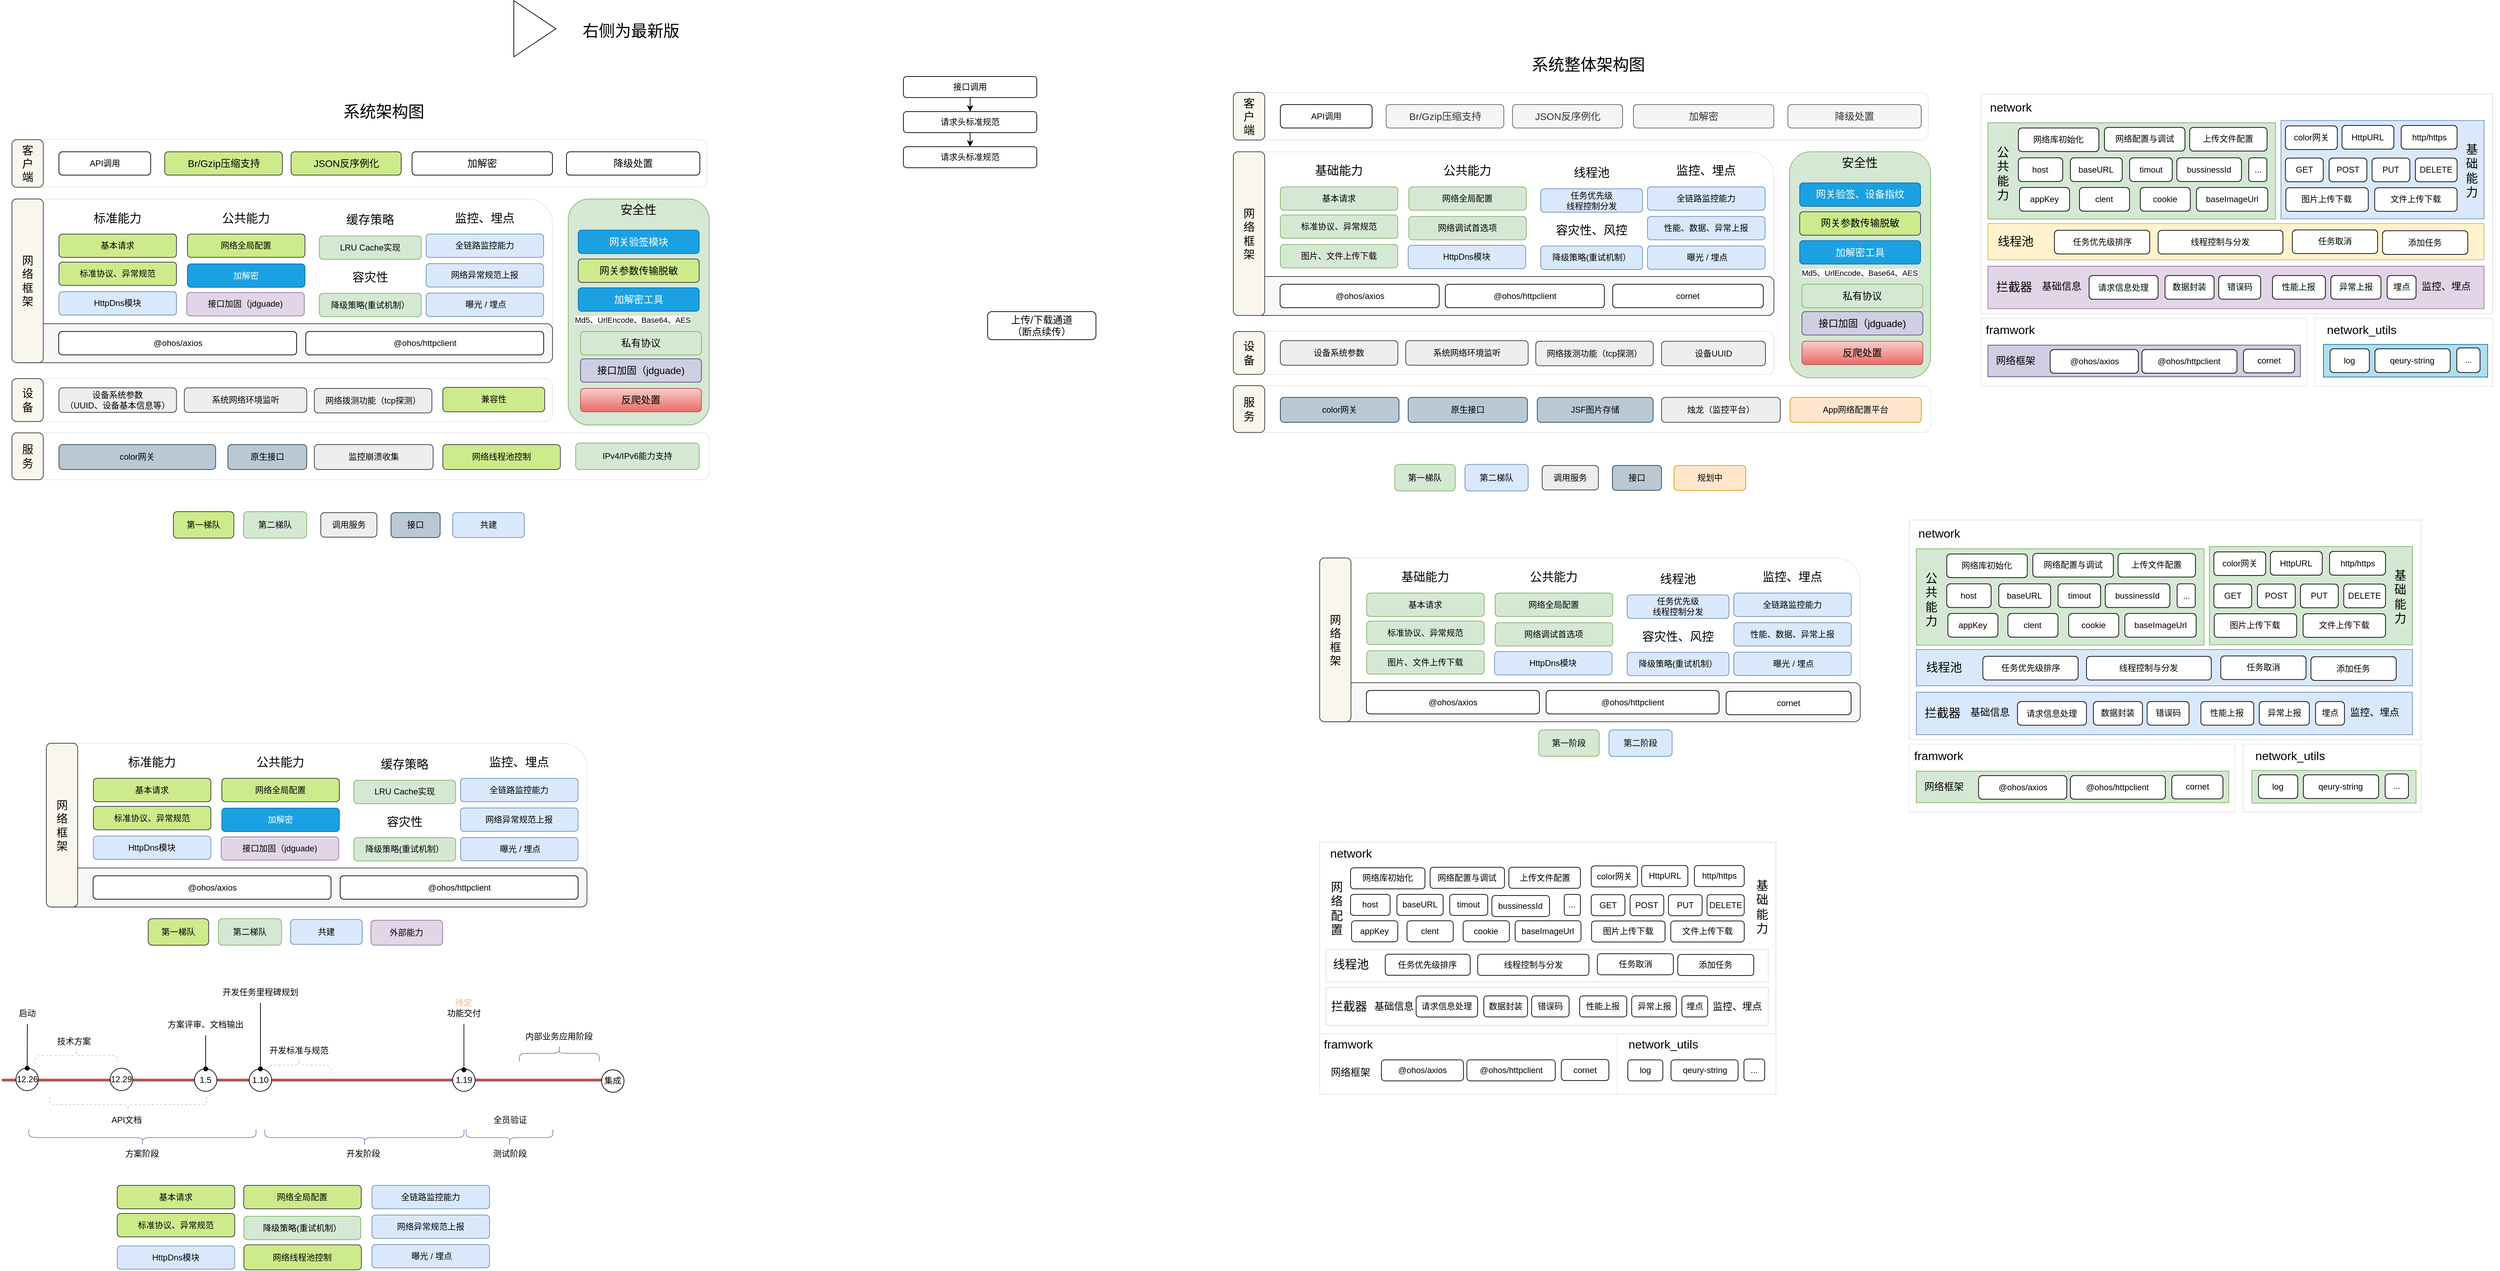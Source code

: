 <mxfile version="22.1.17" type="github">
  <diagram name="第 1 页" id="Gjq8ToB4pKgkKWKwZSHa">
    <mxGraphModel dx="2637" dy="1257" grid="0" gridSize="10" guides="1" tooltips="1" connect="1" arrows="1" fold="1" page="1" pageScale="1" pageWidth="827" pageHeight="1169" background="none" math="0" shadow="0">
      <root>
        <mxCell id="0" />
        <mxCell id="1" parent="0" />
        <mxCell id="Xx7bTSWL394uWPmBl_L8-23" value="" style="edgeStyle=orthogonalEdgeStyle;rounded=0;orthogonalLoop=1;jettySize=auto;html=1;" parent="1" source="Xx7bTSWL394uWPmBl_L8-21" target="Xx7bTSWL394uWPmBl_L8-22" edge="1">
          <mxGeometry relative="1" as="geometry" />
        </mxCell>
        <mxCell id="Xx7bTSWL394uWPmBl_L8-21" value="接口调用" style="rounded=1;whiteSpace=wrap;html=1;" parent="1" vertex="1">
          <mxGeometry x="1080" y="160" width="190" height="30" as="geometry" />
        </mxCell>
        <mxCell id="Xx7bTSWL394uWPmBl_L8-25" value="" style="edgeStyle=orthogonalEdgeStyle;rounded=0;orthogonalLoop=1;jettySize=auto;html=1;" parent="1" source="Xx7bTSWL394uWPmBl_L8-22" target="Xx7bTSWL394uWPmBl_L8-24" edge="1">
          <mxGeometry relative="1" as="geometry" />
        </mxCell>
        <mxCell id="Xx7bTSWL394uWPmBl_L8-22" value="请求头标准规范" style="rounded=1;whiteSpace=wrap;html=1;" parent="1" vertex="1">
          <mxGeometry x="1080" y="210" width="190" height="30" as="geometry" />
        </mxCell>
        <mxCell id="Xx7bTSWL394uWPmBl_L8-24" value="请求头标准规范" style="rounded=1;whiteSpace=wrap;html=1;" parent="1" vertex="1">
          <mxGeometry x="1080" y="260" width="190" height="30" as="geometry" />
        </mxCell>
        <mxCell id="Xx7bTSWL394uWPmBl_L8-34" value="上传/下载通道 &lt;br&gt;（断点续传）" style="rounded=1;whiteSpace=wrap;html=1;fontSize=14;" parent="1" vertex="1">
          <mxGeometry x="1199.997" y="495" width="154.286" height="40" as="geometry" />
        </mxCell>
        <mxCell id="Xx7bTSWL394uWPmBl_L8-61" value="" style="rounded=1;whiteSpace=wrap;html=1;strokeColor=#E6E6E6;" parent="1" vertex="1">
          <mxGeometry x="-190" y="250" width="990" height="67.78" as="geometry" />
        </mxCell>
        <mxCell id="Xx7bTSWL394uWPmBl_L8-60" value="" style="rounded=1;whiteSpace=wrap;html=1;strokeColor=#E6E6E6;" parent="1" vertex="1">
          <mxGeometry x="-189.997" y="667.778" width="993.379" height="66.667" as="geometry" />
        </mxCell>
        <mxCell id="B4-yQ_Ca6P6K2vOYtcmQ-2" value="" style="rounded=1;whiteSpace=wrap;html=1;strokeColor=#E6E6E6;" parent="1" vertex="1">
          <mxGeometry x="-189.997" y="334.444" width="770.148" height="233.333" as="geometry" />
        </mxCell>
        <mxCell id="Xx7bTSWL394uWPmBl_L8-44" value="" style="rounded=1;whiteSpace=wrap;html=1;strokeColor=#36393d;fillColor=#F7F7F7;" parent="1" vertex="1">
          <mxGeometry x="-189.997" y="512.222" width="770.148" height="55.556" as="geometry" />
        </mxCell>
        <mxCell id="Xx7bTSWL394uWPmBl_L8-42" value="" style="group;verticalAlign=middle;" parent="1" vertex="1" connectable="0">
          <mxGeometry x="-123.37" y="523.33" width="739.37" height="36.11" as="geometry" />
        </mxCell>
        <mxCell id="B4-yQ_Ca6P6K2vOYtcmQ-10" value="&lt;p&gt;@ohos/axios&lt;/p&gt;&lt;p&gt;&lt;/p&gt;" style="rounded=1;whiteSpace=wrap;html=1;" parent="Xx7bTSWL394uWPmBl_L8-42" vertex="1">
          <mxGeometry width="338.926" height="33.332" as="geometry" />
        </mxCell>
        <mxCell id="B4-yQ_Ca6P6K2vOYtcmQ-9" value="&lt;p&gt;@ohos/httpclient&lt;br&gt;&lt;/p&gt;" style="rounded=1;whiteSpace=wrap;html=1;" parent="Xx7bTSWL394uWPmBl_L8-42" vertex="1">
          <mxGeometry x="351.961" width="338.926" height="33.332" as="geometry" />
        </mxCell>
        <mxCell id="Xx7bTSWL394uWPmBl_L8-49" value="公共能力" style="rounded=1;whiteSpace=wrap;html=1;horizontal=1;verticalAlign=top;fontSize=17;strokeColor=none;" parent="1" vertex="1">
          <mxGeometry x="60.022" y="345.556" width="167.423" height="155.556" as="geometry" />
        </mxCell>
        <mxCell id="Xx7bTSWL394uWPmBl_L8-48" value="标准能力" style="rounded=1;whiteSpace=wrap;html=1;horizontal=1;verticalAlign=top;fontSize=17;strokeColor=none;" parent="1" vertex="1">
          <mxGeometry x="-123.027" y="345.556" width="167.423" height="155.556" as="geometry" />
        </mxCell>
        <mxCell id="B4-yQ_Ca6P6K2vOYtcmQ-5" value="color网关" style="rounded=1;whiteSpace=wrap;html=1;fillColor=#bac8d3;strokeColor=#23445d;" parent="1" vertex="1">
          <mxGeometry x="-123.03" y="684.44" width="223.23" height="35.56" as="geometry" />
        </mxCell>
        <mxCell id="Xx7bTSWL394uWPmBl_L8-12" value="网络框架" style="rounded=1;whiteSpace=wrap;html=1;horizontal=1;verticalAlign=middle;fontSize=16;fillColor=#f9f7ed;strokeColor=#36393d;spacingLeft=6;spacingRight=6;" parent="1" vertex="1">
          <mxGeometry x="-189.997" y="334.444" width="44.646" height="233.333" as="geometry" />
        </mxCell>
        <mxCell id="Xx7bTSWL394uWPmBl_L8-15" value="服务" style="rounded=1;whiteSpace=wrap;html=1;horizontal=1;verticalAlign=middle;fontSize=16;fillColor=#f9f7ed;strokeColor=#36393d;spacingLeft=6;spacingRight=6;" parent="1" vertex="1">
          <mxGeometry x="-189.997" y="667.778" width="44.646" height="66.667" as="geometry" />
        </mxCell>
        <mxCell id="Xx7bTSWL394uWPmBl_L8-17" value="原生接口" style="rounded=1;whiteSpace=wrap;html=1;fillColor=#bac8d3;strokeColor=#23445d;" parent="1" vertex="1">
          <mxGeometry x="117.68" y="684.44" width="112.25" height="35.56" as="geometry" />
        </mxCell>
        <mxCell id="Xx7bTSWL394uWPmBl_L8-18" value="客户端" style="rounded=1;whiteSpace=wrap;html=1;horizontal=1;verticalAlign=middle;fontSize=16;fillColor=#f9f7ed;strokeColor=#36393d;spacingLeft=6;spacingRight=6;" parent="1" vertex="1">
          <mxGeometry x="-190" y="250" width="44.65" height="67.77" as="geometry" />
        </mxCell>
        <mxCell id="Xx7bTSWL394uWPmBl_L8-20" value="API调用" style="rounded=1;whiteSpace=wrap;html=1;" parent="1" vertex="1">
          <mxGeometry x="-123.03" y="267.22" width="130.71" height="33.33" as="geometry" />
        </mxCell>
        <mxCell id="Xx7bTSWL394uWPmBl_L8-31" value="Br/Gzip压缩支持" style="rounded=1;whiteSpace=wrap;html=1;fontSize=14;fillColor=#cdeb8b;strokeColor=#36393d;" parent="1" vertex="1">
          <mxGeometry x="27.68" y="267.22" width="167.66" height="33.33" as="geometry" />
        </mxCell>
        <mxCell id="Xx7bTSWL394uWPmBl_L8-32" value="JSON反序例化" style="rounded=1;whiteSpace=wrap;html=1;fontSize=14;fillColor=#cdeb8b;strokeColor=#36393d;" parent="1" vertex="1">
          <mxGeometry x="207.68" y="267.23" width="156.84" height="33.33" as="geometry" />
        </mxCell>
        <mxCell id="Xx7bTSWL394uWPmBl_L8-28" value="安全性" style="rounded=1;whiteSpace=wrap;html=1;horizontal=1;verticalAlign=top;fontSize=17;spacingLeft=6;spacingRight=6;strokeColor=#82b366;fillColor=#d5e8d4;" parent="1" vertex="1">
          <mxGeometry x="602.474" y="334.444" width="200.908" height="322.222" as="geometry" />
        </mxCell>
        <mxCell id="Xx7bTSWL394uWPmBl_L8-26" value="网关验签模块" style="rounded=1;whiteSpace=wrap;html=1;fontSize=14;fillColor=#1ba1e2;strokeColor=#006EAF;fontColor=#ffffff;" parent="1" vertex="1">
          <mxGeometry x="616.825" y="378.889" width="172.207" height="33.333" as="geometry" />
        </mxCell>
        <mxCell id="Xx7bTSWL394uWPmBl_L8-30" value="网关参数传输脱敏" style="rounded=1;whiteSpace=wrap;html=1;fontSize=14;fillColor=#cdeb8b;strokeColor=#36393d;" parent="1" vertex="1">
          <mxGeometry x="616.825" y="420" width="172.207" height="33.333" as="geometry" />
        </mxCell>
        <mxCell id="Xx7bTSWL394uWPmBl_L8-35" value="加解密工具" style="rounded=1;whiteSpace=wrap;html=1;fontSize=14;fillColor=#1ba1e2;strokeColor=#006EAF;fontColor=#ffffff;" parent="1" vertex="1">
          <mxGeometry x="616.825" y="461.111" width="172.207" height="33.333" as="geometry" />
        </mxCell>
        <mxCell id="Xx7bTSWL394uWPmBl_L8-37" value="&lt;span style=&quot;color: rgb(0, 0, 0); font-family: Helvetica; font-size: 11px; font-style: normal; font-variant-ligatures: normal; font-variant-caps: normal; font-weight: 400; letter-spacing: normal; orphans: 2; text-align: center; text-indent: 0px; text-transform: none; widows: 2; word-spacing: 0px; -webkit-text-stroke-width: 0px; background-color: rgb(251, 251, 251); text-decoration-thickness: initial; text-decoration-style: initial; text-decoration-color: initial; float: none; display: inline !important;&quot;&gt;Md5、UrlEncode、Base64、AES&lt;/span&gt;" style="text;whiteSpace=wrap;html=1;fontSize=11;" parent="1" vertex="1">
          <mxGeometry x="610.287" y="494.444" width="234.393" height="44.444" as="geometry" />
        </mxCell>
        <mxCell id="Xx7bTSWL394uWPmBl_L8-39" value="网络线程池控制" style="rounded=1;whiteSpace=wrap;html=1;fillColor=#cdeb8b;strokeColor=#36393d;" parent="1" vertex="1">
          <mxGeometry x="423.89" y="684.44" width="167.42" height="35.56" as="geometry" />
        </mxCell>
        <mxCell id="Xx7bTSWL394uWPmBl_L8-45" value="私有协议" style="rounded=1;whiteSpace=wrap;html=1;fontSize=14;fillColor=#d5e8d4;strokeColor=#82b366;" parent="1" vertex="1">
          <mxGeometry x="620.02" y="523.333" width="172.212" height="33.333" as="geometry" />
        </mxCell>
        <mxCell id="Xx7bTSWL394uWPmBl_L8-53" value="加解密" style="rounded=1;whiteSpace=wrap;html=1;fontSize=14;" parent="1" vertex="1">
          <mxGeometry x="380" y="267.23" width="200" height="33.33" as="geometry" />
        </mxCell>
        <mxCell id="Xx7bTSWL394uWPmBl_L8-54" value="接口加固（jdguade)" style="rounded=1;whiteSpace=wrap;html=1;fontSize=14;fillColor=#d0cee2;strokeColor=#56517e;" parent="1" vertex="1">
          <mxGeometry x="620.02" y="562.222" width="172.212" height="33.333" as="geometry" />
        </mxCell>
        <mxCell id="Xx7bTSWL394uWPmBl_L8-63" value="容灾性" style="rounded=1;whiteSpace=wrap;html=1;horizontal=1;verticalAlign=top;fontSize=17;strokeColor=none;" parent="1" vertex="1">
          <mxGeometry x="248" y="430" width="145.1" height="80" as="geometry" />
        </mxCell>
        <mxCell id="Xx7bTSWL394uWPmBl_L8-64" value="降级策略(重试机制）" style="rounded=1;whiteSpace=wrap;html=1;fillColor=#d5e8d4;strokeColor=#82b366;" parent="1" vertex="1">
          <mxGeometry x="247.999" y="468.88" width="145.1" height="33.333" as="geometry" />
        </mxCell>
        <mxCell id="Xx7bTSWL394uWPmBl_L8-66" value="反爬处置" style="rounded=1;whiteSpace=wrap;html=1;fontSize=14;fillColor=#f8cecc;strokeColor=#b85450;gradientColor=#ea6b66;" parent="1" vertex="1">
          <mxGeometry x="620.02" y="604.444" width="172.212" height="33.333" as="geometry" />
        </mxCell>
        <mxCell id="Xx7bTSWL394uWPmBl_L8-67" value="" style="group" parent="1" vertex="1" connectable="0">
          <mxGeometry x="60.022" y="387.778" width="167.423" height="107.778" as="geometry" />
        </mxCell>
        <mxCell id="B4-yQ_Ca6P6K2vOYtcmQ-6" value="网络全局配置" style="rounded=1;whiteSpace=wrap;html=1;fillColor=#cdeb8b;strokeColor=#36393d;" parent="Xx7bTSWL394uWPmBl_L8-67" vertex="1">
          <mxGeometry y="-3.333" width="167.423" height="33.333" as="geometry" />
        </mxCell>
        <mxCell id="Xx7bTSWL394uWPmBl_L8-62" value="加解密" style="rounded=1;whiteSpace=wrap;html=1;fontSize=12;fillColor=#1ba1e2;strokeColor=#006EAF;fontColor=#ffffff;" parent="Xx7bTSWL394uWPmBl_L8-67" vertex="1">
          <mxGeometry y="39.219" width="167.423" height="33.333" as="geometry" />
        </mxCell>
        <mxCell id="Xx7bTSWL394uWPmBl_L8-68" value="" style="group" parent="1" vertex="1" connectable="0">
          <mxGeometry x="-123.027" y="384.444" width="167.423" height="108.889" as="geometry" />
        </mxCell>
        <mxCell id="B4-yQ_Ca6P6K2vOYtcmQ-8" value="基本请求" style="rounded=1;whiteSpace=wrap;html=1;fillColor=#cdeb8b;strokeColor=#36393d;" parent="Xx7bTSWL394uWPmBl_L8-68" vertex="1">
          <mxGeometry width="167.423" height="33.333" as="geometry" />
        </mxCell>
        <mxCell id="Xx7bTSWL394uWPmBl_L8-3" value="标准协议、异常规范" style="rounded=1;whiteSpace=wrap;html=1;fillColor=#cdeb8b;strokeColor=#36393d;" parent="Xx7bTSWL394uWPmBl_L8-68" vertex="1">
          <mxGeometry y="40.0" width="167.423" height="33.333" as="geometry" />
        </mxCell>
        <mxCell id="Xx7bTSWL394uWPmBl_L8-40" value="HttpDns模块" style="rounded=1;whiteSpace=wrap;html=1;fillColor=#dae8fc;strokeColor=#6c8ebf;" parent="Xx7bTSWL394uWPmBl_L8-68" vertex="1">
          <mxGeometry y="82.222" width="167.423" height="33.333" as="geometry" />
        </mxCell>
        <mxCell id="Xx7bTSWL394uWPmBl_L8-14" value="" style="rounded=1;whiteSpace=wrap;html=1;strokeColor=#E6E6E6;" parent="1" vertex="1">
          <mxGeometry x="-167.677" y="590.56" width="747.827" height="61.11" as="geometry" />
        </mxCell>
        <mxCell id="B4-yQ_Ca6P6K2vOYtcmQ-4" value="系统网络环境监听" style="rounded=1;whiteSpace=wrap;html=1;fillColor=#eeeeee;strokeColor=#36393d;" parent="1" vertex="1">
          <mxGeometry x="55.56" y="603.65" width="174.44" height="34.92" as="geometry" />
        </mxCell>
        <mxCell id="Xx7bTSWL394uWPmBl_L8-10" value="设备系统参数&lt;br&gt;（UUID、设备基本信息等）" style="rounded=1;whiteSpace=wrap;html=1;fillColor=#eeeeee;strokeColor=#36393d;" parent="1" vertex="1">
          <mxGeometry x="-123.03" y="603.655" width="167.424" height="34.92" as="geometry" />
        </mxCell>
        <mxCell id="Xx7bTSWL394uWPmBl_L8-13" value="设备&lt;br&gt;" style="rounded=1;whiteSpace=wrap;html=1;horizontal=1;verticalAlign=middle;fontSize=16;fillColor=#f9f7ed;strokeColor=#36393d;spacingLeft=6;spacingRight=6;" parent="1" vertex="1">
          <mxGeometry x="-190" y="590.56" width="44.646" height="61.11" as="geometry" />
        </mxCell>
        <mxCell id="Xx7bTSWL394uWPmBl_L8-65" value="兼容性" style="rounded=1;whiteSpace=wrap;html=1;fillColor=#cdeb8b;strokeColor=#36393d;" parent="1" vertex="1">
          <mxGeometry x="423.888" y="602.855" width="145.101" height="34.92" as="geometry" />
        </mxCell>
        <mxCell id="Xx7bTSWL394uWPmBl_L8-72" value="降级处置" style="rounded=1;whiteSpace=wrap;html=1;fontSize=14;" parent="1" vertex="1">
          <mxGeometry x="600" y="267.23" width="190" height="33.33" as="geometry" />
        </mxCell>
        <mxCell id="Xx7bTSWL394uWPmBl_L8-74" value="缓存策略" style="rounded=1;whiteSpace=wrap;html=1;horizontal=1;verticalAlign=top;fontSize=17;strokeColor=none;" parent="1" vertex="1">
          <mxGeometry x="248" y="348.34" width="145.1" height="81.66" as="geometry" />
        </mxCell>
        <mxCell id="Xx7bTSWL394uWPmBl_L8-75" value="LRU Cache实现" style="rounded=1;whiteSpace=wrap;html=1;fillColor=#d5e8d4;strokeColor=#82b366;" parent="1" vertex="1">
          <mxGeometry x="247.999" y="387.22" width="145.1" height="33.333" as="geometry" />
        </mxCell>
        <mxCell id="Xx7bTSWL394uWPmBl_L8-76" value="IPv4/IPv6能力支持" style="rounded=1;whiteSpace=wrap;html=1;fillColor=#d5e8d4;strokeColor=#82b366;" parent="1" vertex="1">
          <mxGeometry x="613.05" y="682.21" width="176.11" height="37.79" as="geometry" />
        </mxCell>
        <mxCell id="Xx7bTSWL394uWPmBl_L8-77" value="网络拨测功能（tcp探测）" style="rounded=1;whiteSpace=wrap;html=1;fillColor=#eeeeee;strokeColor=#36393d;" parent="1" vertex="1">
          <mxGeometry x="240.835" y="604.445" width="167.424" height="34.92" as="geometry" />
        </mxCell>
        <mxCell id="Xx7bTSWL394uWPmBl_L8-78" value="监控崩溃收集" style="rounded=1;whiteSpace=wrap;html=1;fillColor=#eeeeee;strokeColor=#36393d;" parent="1" vertex="1">
          <mxGeometry x="240.84" y="684.44" width="169.16" height="35.56" as="geometry" />
        </mxCell>
        <mxCell id="Xx7bTSWL394uWPmBl_L8-79" value="第一梯队" style="rounded=1;whiteSpace=wrap;html=1;fillColor=#cdeb8b;strokeColor=#36393d;" parent="1" vertex="1">
          <mxGeometry x="40" y="780" width="86.11" height="37.79" as="geometry" />
        </mxCell>
        <mxCell id="Xx7bTSWL394uWPmBl_L8-80" value="第二梯队" style="rounded=1;whiteSpace=wrap;html=1;fillColor=#d5e8d4;strokeColor=#82b366;" parent="1" vertex="1">
          <mxGeometry x="140" y="780" width="90" height="37.79" as="geometry" />
        </mxCell>
        <mxCell id="Xx7bTSWL394uWPmBl_L8-81" value="调用服务" style="rounded=1;whiteSpace=wrap;html=1;fillColor=#eeeeee;strokeColor=#36393d;" parent="1" vertex="1">
          <mxGeometry x="250" y="781.43" width="80" height="34.92" as="geometry" />
        </mxCell>
        <mxCell id="Xx7bTSWL394uWPmBl_L8-82" value="接口" style="rounded=1;whiteSpace=wrap;html=1;fillColor=#bac8d3;strokeColor=#23445d;" parent="1" vertex="1">
          <mxGeometry x="350" y="781.43" width="70" height="35.56" as="geometry" />
        </mxCell>
        <mxCell id="Xx7bTSWL394uWPmBl_L8-83" value="接口加固（jdguade)" style="rounded=1;whiteSpace=wrap;html=1;fontSize=12;fillColor=#e1d5e7;strokeColor=#9673a6;" parent="1" vertex="1">
          <mxGeometry x="59.072" y="467.777" width="167.423" height="33.333" as="geometry" />
        </mxCell>
        <mxCell id="qaZd-rDAwsvRVKcqdw6P-1" value="监控、埋点" style="rounded=1;whiteSpace=wrap;html=1;horizontal=1;verticalAlign=top;fontSize=17;strokeColor=none;" parent="1" vertex="1">
          <mxGeometry x="399.999" y="345.556" width="167.423" height="155.556" as="geometry" />
        </mxCell>
        <mxCell id="qaZd-rDAwsvRVKcqdw6P-2" value="" style="group" parent="1" vertex="1" connectable="0">
          <mxGeometry x="399.999" y="384.444" width="167.423" height="107.778" as="geometry" />
        </mxCell>
        <mxCell id="qaZd-rDAwsvRVKcqdw6P-3" value="&amp;nbsp;曝光 / 埋点" style="rounded=1;whiteSpace=wrap;html=1;fillColor=#dae8fc;strokeColor=#6c8ebf;" parent="qaZd-rDAwsvRVKcqdw6P-2" vertex="1">
          <mxGeometry y="84.222" width="167.423" height="33.333" as="geometry" />
        </mxCell>
        <mxCell id="qaZd-rDAwsvRVKcqdw6P-4" value="全链路监控能力" style="rounded=1;whiteSpace=wrap;html=1;fillColor=#dae8fc;strokeColor=#6c8ebf;" parent="qaZd-rDAwsvRVKcqdw6P-2" vertex="1">
          <mxGeometry width="167.423" height="33.333" as="geometry" />
        </mxCell>
        <mxCell id="qaZd-rDAwsvRVKcqdw6P-5" value="网络异常规范上报" style="rounded=1;whiteSpace=wrap;html=1;fillColor=#dae8fc;strokeColor=#6c8ebf;" parent="qaZd-rDAwsvRVKcqdw6P-2" vertex="1">
          <mxGeometry y="42.222" width="167.423" height="33.333" as="geometry" />
        </mxCell>
        <mxCell id="qaZd-rDAwsvRVKcqdw6P-6" value="系统架构图" style="text;whiteSpace=wrap;html=1;align=center;fontSize=23;" parent="1" vertex="1">
          <mxGeometry x="240.2" y="190" width="199.8" height="40" as="geometry" />
        </mxCell>
        <mxCell id="qaZd-rDAwsvRVKcqdw6P-7" value="共建" style="rounded=1;whiteSpace=wrap;html=1;fillColor=#dae8fc;strokeColor=#6c8ebf;" parent="1" vertex="1">
          <mxGeometry x="437.87" y="781.43" width="102.13" height="35.57" as="geometry" />
        </mxCell>
        <mxCell id="qaZd-rDAwsvRVKcqdw6P-8" value="" style="rounded=1;whiteSpace=wrap;html=1;strokeColor=#E6E6E6;" parent="1" vertex="1">
          <mxGeometry x="-140.977" y="1110.004" width="770.148" height="233.333" as="geometry" />
        </mxCell>
        <mxCell id="qaZd-rDAwsvRVKcqdw6P-9" value="" style="rounded=1;whiteSpace=wrap;html=1;strokeColor=#36393d;fillColor=#F7F7F7;" parent="1" vertex="1">
          <mxGeometry x="-140.977" y="1287.782" width="770.148" height="55.556" as="geometry" />
        </mxCell>
        <mxCell id="qaZd-rDAwsvRVKcqdw6P-10" value="&lt;p&gt;@ohos/axios&lt;/p&gt;&lt;p&gt;&lt;/p&gt;" style="rounded=1;whiteSpace=wrap;html=1;" parent="1" vertex="1">
          <mxGeometry x="-74.35" y="1298.89" width="338.926" height="33.332" as="geometry" />
        </mxCell>
        <mxCell id="qaZd-rDAwsvRVKcqdw6P-11" value="&lt;p&gt;@ohos/httpclient&lt;br&gt;&lt;/p&gt;" style="rounded=1;whiteSpace=wrap;html=1;" parent="1" vertex="1">
          <mxGeometry x="277.611" y="1298.89" width="338.926" height="33.332" as="geometry" />
        </mxCell>
        <mxCell id="qaZd-rDAwsvRVKcqdw6P-12" value="公共能力" style="rounded=1;whiteSpace=wrap;html=1;horizontal=1;verticalAlign=top;fontSize=17;strokeColor=none;" parent="1" vertex="1">
          <mxGeometry x="109.042" y="1121.116" width="167.423" height="155.556" as="geometry" />
        </mxCell>
        <mxCell id="qaZd-rDAwsvRVKcqdw6P-13" value="标准能力" style="rounded=1;whiteSpace=wrap;html=1;horizontal=1;verticalAlign=top;fontSize=17;strokeColor=none;" parent="1" vertex="1">
          <mxGeometry x="-74.007" y="1121.116" width="167.423" height="155.556" as="geometry" />
        </mxCell>
        <mxCell id="qaZd-rDAwsvRVKcqdw6P-14" value="网络框架" style="rounded=1;whiteSpace=wrap;html=1;horizontal=1;verticalAlign=middle;fontSize=16;fillColor=#f9f7ed;strokeColor=#36393d;spacingLeft=6;spacingRight=6;" parent="1" vertex="1">
          <mxGeometry x="-140.977" y="1110.004" width="44.646" height="233.333" as="geometry" />
        </mxCell>
        <mxCell id="qaZd-rDAwsvRVKcqdw6P-15" value="容灾性" style="rounded=1;whiteSpace=wrap;html=1;horizontal=1;verticalAlign=top;fontSize=17;strokeColor=none;" parent="1" vertex="1">
          <mxGeometry x="297.02" y="1205.56" width="145.1" height="80" as="geometry" />
        </mxCell>
        <mxCell id="qaZd-rDAwsvRVKcqdw6P-16" value="降级策略(重试机制）" style="rounded=1;whiteSpace=wrap;html=1;fillColor=#d5e8d4;strokeColor=#82b366;" parent="1" vertex="1">
          <mxGeometry x="297.019" y="1244.44" width="145.1" height="33.333" as="geometry" />
        </mxCell>
        <mxCell id="qaZd-rDAwsvRVKcqdw6P-17" value="" style="group" parent="1" vertex="1" connectable="0">
          <mxGeometry x="109.042" y="1163.338" width="167.423" height="107.778" as="geometry" />
        </mxCell>
        <mxCell id="qaZd-rDAwsvRVKcqdw6P-18" value="网络全局配置" style="rounded=1;whiteSpace=wrap;html=1;fillColor=#cdeb8b;strokeColor=#36393d;" parent="qaZd-rDAwsvRVKcqdw6P-17" vertex="1">
          <mxGeometry y="-3.333" width="167.423" height="33.333" as="geometry" />
        </mxCell>
        <mxCell id="qaZd-rDAwsvRVKcqdw6P-19" value="加解密" style="rounded=1;whiteSpace=wrap;html=1;fontSize=12;fillColor=#1ba1e2;strokeColor=#006EAF;fontColor=#ffffff;" parent="qaZd-rDAwsvRVKcqdw6P-17" vertex="1">
          <mxGeometry y="39.219" width="167.423" height="33.333" as="geometry" />
        </mxCell>
        <mxCell id="qaZd-rDAwsvRVKcqdw6P-20" value="" style="group" parent="1" vertex="1" connectable="0">
          <mxGeometry x="-74.007" y="1160.004" width="167.423" height="108.889" as="geometry" />
        </mxCell>
        <mxCell id="qaZd-rDAwsvRVKcqdw6P-21" value="基本请求" style="rounded=1;whiteSpace=wrap;html=1;fillColor=#cdeb8b;strokeColor=#36393d;" parent="qaZd-rDAwsvRVKcqdw6P-20" vertex="1">
          <mxGeometry width="167.423" height="33.333" as="geometry" />
        </mxCell>
        <mxCell id="qaZd-rDAwsvRVKcqdw6P-22" value="标准协议、异常规范" style="rounded=1;whiteSpace=wrap;html=1;fillColor=#cdeb8b;strokeColor=#36393d;" parent="qaZd-rDAwsvRVKcqdw6P-20" vertex="1">
          <mxGeometry y="40.0" width="167.423" height="33.333" as="geometry" />
        </mxCell>
        <mxCell id="qaZd-rDAwsvRVKcqdw6P-23" value="HttpDns模块" style="rounded=1;whiteSpace=wrap;html=1;fillColor=#dae8fc;strokeColor=#6c8ebf;" parent="qaZd-rDAwsvRVKcqdw6P-20" vertex="1">
          <mxGeometry y="82.222" width="167.423" height="33.333" as="geometry" />
        </mxCell>
        <mxCell id="qaZd-rDAwsvRVKcqdw6P-24" value="缓存策略" style="rounded=1;whiteSpace=wrap;html=1;horizontal=1;verticalAlign=top;fontSize=17;strokeColor=none;" parent="1" vertex="1">
          <mxGeometry x="297.02" y="1123.9" width="145.1" height="81.66" as="geometry" />
        </mxCell>
        <mxCell id="qaZd-rDAwsvRVKcqdw6P-25" value="LRU Cache实现" style="rounded=1;whiteSpace=wrap;html=1;fillColor=#d5e8d4;strokeColor=#82b366;" parent="1" vertex="1">
          <mxGeometry x="297.019" y="1162.78" width="145.1" height="33.333" as="geometry" />
        </mxCell>
        <mxCell id="qaZd-rDAwsvRVKcqdw6P-26" value="接口加固（jdguade)" style="rounded=1;whiteSpace=wrap;html=1;fontSize=12;fillColor=#e1d5e7;strokeColor=#9673a6;" parent="1" vertex="1">
          <mxGeometry x="108.092" y="1243.337" width="167.423" height="33.333" as="geometry" />
        </mxCell>
        <mxCell id="qaZd-rDAwsvRVKcqdw6P-27" value="监控、埋点" style="rounded=1;whiteSpace=wrap;html=1;horizontal=1;verticalAlign=top;fontSize=17;strokeColor=none;" parent="1" vertex="1">
          <mxGeometry x="449.019" y="1121.116" width="167.423" height="155.556" as="geometry" />
        </mxCell>
        <mxCell id="qaZd-rDAwsvRVKcqdw6P-28" value="" style="group" parent="1" vertex="1" connectable="0">
          <mxGeometry x="449.019" y="1160.004" width="167.423" height="107.778" as="geometry" />
        </mxCell>
        <mxCell id="qaZd-rDAwsvRVKcqdw6P-29" value="&amp;nbsp;曝光 / 埋点" style="rounded=1;whiteSpace=wrap;html=1;fillColor=#dae8fc;strokeColor=#6c8ebf;" parent="qaZd-rDAwsvRVKcqdw6P-28" vertex="1">
          <mxGeometry y="84.222" width="167.423" height="33.333" as="geometry" />
        </mxCell>
        <mxCell id="qaZd-rDAwsvRVKcqdw6P-30" value="全链路监控能力" style="rounded=1;whiteSpace=wrap;html=1;fillColor=#dae8fc;strokeColor=#6c8ebf;" parent="qaZd-rDAwsvRVKcqdw6P-28" vertex="1">
          <mxGeometry width="167.423" height="33.333" as="geometry" />
        </mxCell>
        <mxCell id="qaZd-rDAwsvRVKcqdw6P-31" value="网络异常规范上报" style="rounded=1;whiteSpace=wrap;html=1;fillColor=#dae8fc;strokeColor=#6c8ebf;" parent="qaZd-rDAwsvRVKcqdw6P-28" vertex="1">
          <mxGeometry y="42.222" width="167.423" height="33.333" as="geometry" />
        </mxCell>
        <mxCell id="qaZd-rDAwsvRVKcqdw6P-32" value="第一梯队" style="rounded=1;whiteSpace=wrap;html=1;fillColor=#cdeb8b;strokeColor=#36393d;" parent="1" vertex="1">
          <mxGeometry x="4.18" y="1360" width="86.11" height="37.79" as="geometry" />
        </mxCell>
        <mxCell id="qaZd-rDAwsvRVKcqdw6P-33" value="第二梯队" style="rounded=1;whiteSpace=wrap;html=1;fillColor=#d5e8d4;strokeColor=#82b366;" parent="1" vertex="1">
          <mxGeometry x="104.18" y="1360" width="90" height="37.79" as="geometry" />
        </mxCell>
        <mxCell id="qaZd-rDAwsvRVKcqdw6P-34" value="共建" style="rounded=1;whiteSpace=wrap;html=1;fillColor=#dae8fc;strokeColor=#6c8ebf;" parent="1" vertex="1">
          <mxGeometry x="206.97" y="1361.11" width="102.13" height="35.57" as="geometry" />
        </mxCell>
        <mxCell id="qaZd-rDAwsvRVKcqdw6P-35" value="外部能力" style="rounded=1;whiteSpace=wrap;html=1;fillColor=#e1d5e7;strokeColor=#9673a6;" parent="1" vertex="1">
          <mxGeometry x="321.49" y="1362.22" width="102.13" height="35.57" as="geometry" />
        </mxCell>
        <mxCell id="qaZd-rDAwsvRVKcqdw6P-40" value="" style="line;strokeWidth=4;html=1;perimeter=backbonePerimeter;points=[];outlineConnect=0;fillColor=#f8cecc;strokeColor=#b85450;" parent="1" vertex="1">
          <mxGeometry x="-204.27" y="1585" width="874.27" height="10" as="geometry" />
        </mxCell>
        <mxCell id="qaZd-rDAwsvRVKcqdw6P-41" value="12.26" style="ellipse;whiteSpace=wrap;html=1;aspect=fixed;" parent="1" vertex="1">
          <mxGeometry x="-184.3" y="1573" width="32" height="32" as="geometry" />
        </mxCell>
        <mxCell id="qaZd-rDAwsvRVKcqdw6P-42" value="启动" style="text;html=1;strokeColor=none;fillColor=none;align=center;verticalAlign=middle;whiteSpace=wrap;rounded=0;" parent="1" vertex="1">
          <mxGeometry x="-198" y="1480" width="60" height="30" as="geometry" />
        </mxCell>
        <mxCell id="qaZd-rDAwsvRVKcqdw6P-43" value="" style="shape=curlyBracket;whiteSpace=wrap;html=1;rounded=1;flipH=1;labelPosition=right;verticalLabelPosition=middle;align=left;verticalAlign=middle;rotation=-90;dashed=1;fillColor=#f5f5f5;fontColor=#333333;strokeColor=#CCCCCC;" parent="1" vertex="1">
          <mxGeometry x="-109.57" y="1496.25" width="23" height="117.5" as="geometry" />
        </mxCell>
        <mxCell id="qaZd-rDAwsvRVKcqdw6P-44" value="技术方案" style="text;html=1;strokeColor=none;fillColor=none;align=center;verticalAlign=middle;whiteSpace=wrap;rounded=0;" parent="1" vertex="1">
          <mxGeometry x="-140.98" y="1520" width="79.32" height="30" as="geometry" />
        </mxCell>
        <mxCell id="qaZd-rDAwsvRVKcqdw6P-45" value="12.29" style="ellipse;whiteSpace=wrap;html=1;aspect=fixed;" parent="1" vertex="1">
          <mxGeometry x="-50" y="1573" width="32" height="32" as="geometry" />
        </mxCell>
        <mxCell id="qaZd-rDAwsvRVKcqdw6P-46" value="1.5" style="ellipse;whiteSpace=wrap;html=1;aspect=fixed;" parent="1" vertex="1">
          <mxGeometry x="70" y="1574" width="32" height="32" as="geometry" />
        </mxCell>
        <mxCell id="qaZd-rDAwsvRVKcqdw6P-47" value="" style="shape=curlyBracket;whiteSpace=wrap;html=1;rounded=1;flipH=1;labelPosition=right;verticalLabelPosition=middle;align=left;verticalAlign=middle;rotation=90;dashed=1;fillColor=#f5f5f5;fontColor=#333333;strokeColor=#CCCCCC;" parent="1" vertex="1">
          <mxGeometry x="-36.06" y="1513.13" width="23" height="223.75" as="geometry" />
        </mxCell>
        <mxCell id="qaZd-rDAwsvRVKcqdw6P-48" value="API文档" style="text;html=1;strokeColor=none;fillColor=none;align=center;verticalAlign=middle;whiteSpace=wrap;rounded=0;" parent="1" vertex="1">
          <mxGeometry x="-66.11" y="1632" width="79.32" height="30" as="geometry" />
        </mxCell>
        <mxCell id="qaZd-rDAwsvRVKcqdw6P-50" value="" style="endArrow=oval;html=1;rounded=0;entryX=0.5;entryY=0;entryDx=0;entryDy=0;exitX=0.5;exitY=1;exitDx=0;exitDy=0;startArrow=none;startFill=0;endFill=1;" parent="1" source="qaZd-rDAwsvRVKcqdw6P-42" target="qaZd-rDAwsvRVKcqdw6P-41" edge="1">
          <mxGeometry width="50" height="50" relative="1" as="geometry">
            <mxPoint x="160" y="1460" as="sourcePoint" />
            <mxPoint x="210" y="1410" as="targetPoint" />
          </mxGeometry>
        </mxCell>
        <mxCell id="qaZd-rDAwsvRVKcqdw6P-51" value="" style="shape=curlyBracket;whiteSpace=wrap;html=1;rounded=1;flipH=1;labelPosition=right;verticalLabelPosition=middle;align=left;verticalAlign=middle;rotation=90;fillColor=#dae8fc;strokeColor=#6c8ebf;" parent="1" vertex="1">
          <mxGeometry x="-15.61" y="1510" width="23" height="323.75" as="geometry" />
        </mxCell>
        <mxCell id="qaZd-rDAwsvRVKcqdw6P-52" value="方案评审、文档输出" style="text;html=1;strokeColor=none;fillColor=none;align=center;verticalAlign=middle;whiteSpace=wrap;rounded=0;" parent="1" vertex="1">
          <mxGeometry x="29" y="1496.25" width="114" height="30" as="geometry" />
        </mxCell>
        <mxCell id="qaZd-rDAwsvRVKcqdw6P-53" value="" style="endArrow=oval;html=1;rounded=0;entryX=0.5;entryY=0;entryDx=0;entryDy=0;exitX=0.5;exitY=1;exitDx=0;exitDy=0;startArrow=none;startFill=0;endFill=1;" parent="1" source="qaZd-rDAwsvRVKcqdw6P-52" edge="1">
          <mxGeometry width="50" height="50" relative="1" as="geometry">
            <mxPoint x="414" y="1461" as="sourcePoint" />
            <mxPoint x="86" y="1574" as="targetPoint" />
          </mxGeometry>
        </mxCell>
        <mxCell id="qaZd-rDAwsvRVKcqdw6P-57" value="方案阶段" style="text;html=1;strokeColor=none;fillColor=none;align=center;verticalAlign=middle;whiteSpace=wrap;rounded=0;" parent="1" vertex="1">
          <mxGeometry x="-43.77" y="1680" width="79.32" height="30" as="geometry" />
        </mxCell>
        <mxCell id="qaZd-rDAwsvRVKcqdw6P-58" value="" style="group" parent="1" vertex="1" connectable="0">
          <mxGeometry x="-39.997" y="1740.004" width="167.423" height="108.889" as="geometry" />
        </mxCell>
        <mxCell id="qaZd-rDAwsvRVKcqdw6P-59" value="基本请求" style="rounded=1;whiteSpace=wrap;html=1;fillColor=#cdeb8b;strokeColor=#36393d;" parent="qaZd-rDAwsvRVKcqdw6P-58" vertex="1">
          <mxGeometry width="167.423" height="33.333" as="geometry" />
        </mxCell>
        <mxCell id="qaZd-rDAwsvRVKcqdw6P-60" value="标准协议、异常规范" style="rounded=1;whiteSpace=wrap;html=1;fillColor=#cdeb8b;strokeColor=#36393d;" parent="qaZd-rDAwsvRVKcqdw6P-58" vertex="1">
          <mxGeometry y="40.0" width="167.423" height="33.333" as="geometry" />
        </mxCell>
        <mxCell id="qaZd-rDAwsvRVKcqdw6P-61" value="HttpDns模块" style="rounded=1;whiteSpace=wrap;html=1;fillColor=#dae8fc;strokeColor=#6c8ebf;" parent="qaZd-rDAwsvRVKcqdw6P-58" vertex="1">
          <mxGeometry y="86.222" width="167.423" height="33.333" as="geometry" />
        </mxCell>
        <mxCell id="qaZd-rDAwsvRVKcqdw6P-62" value="网络全局配置" style="rounded=1;whiteSpace=wrap;html=1;fillColor=#cdeb8b;strokeColor=#36393d;" parent="1" vertex="1">
          <mxGeometry x="140.212" y="1740.004" width="167.423" height="33.333" as="geometry" />
        </mxCell>
        <mxCell id="qaZd-rDAwsvRVKcqdw6P-63" value="降级策略(重试机制）" style="rounded=1;whiteSpace=wrap;html=1;fillColor=#d5e8d4;strokeColor=#82b366;" parent="1" vertex="1">
          <mxGeometry x="140.45" y="1784" width="166.55" height="33.33" as="geometry" />
        </mxCell>
        <mxCell id="qaZd-rDAwsvRVKcqdw6P-64" value="" style="group" parent="1" vertex="1" connectable="0">
          <mxGeometry x="322.999" y="1740.004" width="167.423" height="107.778" as="geometry" />
        </mxCell>
        <mxCell id="qaZd-rDAwsvRVKcqdw6P-65" value="&amp;nbsp;曝光 / 埋点" style="rounded=1;whiteSpace=wrap;html=1;fillColor=#dae8fc;strokeColor=#6c8ebf;" parent="qaZd-rDAwsvRVKcqdw6P-64" vertex="1">
          <mxGeometry y="84.222" width="167.423" height="33.333" as="geometry" />
        </mxCell>
        <mxCell id="qaZd-rDAwsvRVKcqdw6P-66" value="全链路监控能力" style="rounded=1;whiteSpace=wrap;html=1;fillColor=#dae8fc;strokeColor=#6c8ebf;" parent="qaZd-rDAwsvRVKcqdw6P-64" vertex="1">
          <mxGeometry width="167.423" height="33.333" as="geometry" />
        </mxCell>
        <mxCell id="qaZd-rDAwsvRVKcqdw6P-67" value="网络异常规范上报" style="rounded=1;whiteSpace=wrap;html=1;fillColor=#dae8fc;strokeColor=#6c8ebf;" parent="qaZd-rDAwsvRVKcqdw6P-64" vertex="1">
          <mxGeometry y="42.222" width="167.423" height="33.333" as="geometry" />
        </mxCell>
        <mxCell id="qaZd-rDAwsvRVKcqdw6P-68" value="" style="shape=curlyBracket;whiteSpace=wrap;html=1;rounded=1;flipH=1;labelPosition=right;verticalLabelPosition=middle;align=left;verticalAlign=middle;rotation=90;fillColor=#dae8fc;strokeColor=#6c8ebf;" parent="1" vertex="1">
          <mxGeometry x="300.67" y="1530" width="23" height="283.75" as="geometry" />
        </mxCell>
        <mxCell id="qaZd-rDAwsvRVKcqdw6P-69" value="开发阶段" style="text;html=1;strokeColor=none;fillColor=none;align=center;verticalAlign=middle;whiteSpace=wrap;rounded=0;" parent="1" vertex="1">
          <mxGeometry x="270.68" y="1680" width="79.32" height="30" as="geometry" />
        </mxCell>
        <mxCell id="qaZd-rDAwsvRVKcqdw6P-70" value="1.19" style="ellipse;whiteSpace=wrap;html=1;aspect=fixed;" parent="1" vertex="1">
          <mxGeometry x="437.87" y="1574" width="32" height="32" as="geometry" />
        </mxCell>
        <mxCell id="qaZd-rDAwsvRVKcqdw6P-71" value="" style="shape=curlyBracket;whiteSpace=wrap;html=1;rounded=1;flipH=1;labelPosition=right;verticalLabelPosition=middle;align=left;verticalAlign=middle;rotation=-90;fillColor=#dae8fc;strokeColor=#6c8ebf;" parent="1" vertex="1">
          <mxGeometry x="578.35" y="1494.93" width="23" height="113.9" as="geometry" />
        </mxCell>
        <mxCell id="qaZd-rDAwsvRVKcqdw6P-72" value="测试阶段" style="text;html=1;strokeColor=none;fillColor=none;align=center;verticalAlign=middle;whiteSpace=wrap;rounded=0;" parent="1" vertex="1">
          <mxGeometry x="480" y="1680" width="79.32" height="30" as="geometry" />
        </mxCell>
        <mxCell id="qaZd-rDAwsvRVKcqdw6P-73" value="" style="shape=curlyBracket;whiteSpace=wrap;html=1;rounded=1;flipH=1;labelPosition=right;verticalLabelPosition=middle;align=left;verticalAlign=middle;rotation=90;fillColor=#dae8fc;strokeColor=#6c8ebf;" parent="1" vertex="1">
          <mxGeometry x="507.29" y="1610" width="23" height="123.75" as="geometry" />
        </mxCell>
        <mxCell id="qaZd-rDAwsvRVKcqdw6P-75" value="内部业务应用阶段" style="text;html=1;strokeColor=none;fillColor=none;align=center;verticalAlign=middle;whiteSpace=wrap;rounded=0;" parent="1" vertex="1">
          <mxGeometry x="537.11" y="1513.13" width="105.47" height="30" as="geometry" />
        </mxCell>
        <mxCell id="qaZd-rDAwsvRVKcqdw6P-76" value="集成" style="ellipse;whiteSpace=wrap;html=1;aspect=fixed;" parent="1" vertex="1">
          <mxGeometry x="650" y="1575.32" width="32" height="32" as="geometry" />
        </mxCell>
        <mxCell id="qaZd-rDAwsvRVKcqdw6P-77" value="" style="shape=curlyBracket;whiteSpace=wrap;html=1;rounded=1;flipH=1;labelPosition=right;verticalLabelPosition=middle;align=left;verticalAlign=middle;rotation=-90;dashed=1;fillColor=#f5f5f5;fontColor=#333333;strokeColor=#CCCCCC;" parent="1" vertex="1">
          <mxGeometry x="207.66" y="1523.75" width="23" height="90" as="geometry" />
        </mxCell>
        <mxCell id="qaZd-rDAwsvRVKcqdw6P-78" value="开发标准与规范" style="text;html=1;strokeColor=none;fillColor=none;align=center;verticalAlign=middle;whiteSpace=wrap;rounded=0;" parent="1" vertex="1">
          <mxGeometry x="174.16" y="1533" width="90" height="30" as="geometry" />
        </mxCell>
        <mxCell id="qaZd-rDAwsvRVKcqdw6P-79" value="1.10" style="ellipse;whiteSpace=wrap;html=1;aspect=fixed;" parent="1" vertex="1">
          <mxGeometry x="148" y="1574" width="32" height="32" as="geometry" />
        </mxCell>
        <mxCell id="qaZd-rDAwsvRVKcqdw6P-80" value="开发任务里程碑规划" style="text;html=1;strokeColor=none;fillColor=none;align=center;verticalAlign=middle;whiteSpace=wrap;rounded=0;" parent="1" vertex="1">
          <mxGeometry x="107" y="1450" width="114" height="30" as="geometry" />
        </mxCell>
        <mxCell id="qaZd-rDAwsvRVKcqdw6P-81" value="" style="endArrow=oval;html=1;rounded=0;entryX=0.5;entryY=0;entryDx=0;entryDy=0;exitX=0.5;exitY=1;exitDx=0;exitDy=0;startArrow=none;startFill=0;endFill=1;" parent="1" source="qaZd-rDAwsvRVKcqdw6P-80" edge="1">
          <mxGeometry width="50" height="50" relative="1" as="geometry">
            <mxPoint x="492" y="1461" as="sourcePoint" />
            <mxPoint x="164" y="1574" as="targetPoint" />
          </mxGeometry>
        </mxCell>
        <mxCell id="qaZd-rDAwsvRVKcqdw6P-82" value="全员验证" style="text;html=1;strokeColor=none;fillColor=none;align=center;verticalAlign=middle;whiteSpace=wrap;rounded=0;" parent="1" vertex="1">
          <mxGeometry x="474.66" y="1632" width="90" height="30" as="geometry" />
        </mxCell>
        <mxCell id="qaZd-rDAwsvRVKcqdw6P-84" value="待定" style="text;html=1;strokeColor=none;fillColor=none;align=center;verticalAlign=middle;whiteSpace=wrap;rounded=0;fontColor=#FFB366;" parent="1" vertex="1">
          <mxGeometry x="430.17" y="1464.93" width="47.4" height="30" as="geometry" />
        </mxCell>
        <mxCell id="qaZd-rDAwsvRVKcqdw6P-90" value="功能交付" style="text;html=1;strokeColor=none;fillColor=none;align=center;verticalAlign=middle;whiteSpace=wrap;rounded=0;" parent="1" vertex="1">
          <mxGeometry x="396.87" y="1480" width="114" height="30" as="geometry" />
        </mxCell>
        <mxCell id="qaZd-rDAwsvRVKcqdw6P-91" value="" style="endArrow=oval;html=1;rounded=0;entryX=0.5;entryY=0;entryDx=0;entryDy=0;exitX=0.5;exitY=1;exitDx=0;exitDy=0;startArrow=none;startFill=0;endFill=1;" parent="1" source="qaZd-rDAwsvRVKcqdw6P-90" edge="1">
          <mxGeometry width="50" height="50" relative="1" as="geometry">
            <mxPoint x="781.87" y="1462.32" as="sourcePoint" />
            <mxPoint x="453.87" y="1575.32" as="targetPoint" />
          </mxGeometry>
        </mxCell>
        <mxCell id="qaZd-rDAwsvRVKcqdw6P-95" value="网络线程池控制" style="rounded=1;whiteSpace=wrap;html=1;fillColor=#cdeb8b;strokeColor=#36393d;" parent="1" vertex="1">
          <mxGeometry x="140.45" y="1824.75" width="167.42" height="35.56" as="geometry" />
        </mxCell>
        <mxCell id="iTSissJNBs-YErCaz7ys-1" value="" style="rounded=1;whiteSpace=wrap;html=1;strokeColor=#E6E6E6;" parent="1" vertex="1">
          <mxGeometry x="1550" y="182.77" width="990" height="67.78" as="geometry" />
        </mxCell>
        <mxCell id="iTSissJNBs-YErCaz7ys-2" value="" style="rounded=1;whiteSpace=wrap;html=1;strokeColor=#E6E6E6;" parent="1" vertex="1">
          <mxGeometry x="1550.003" y="600.548" width="993.379" height="66.667" as="geometry" />
        </mxCell>
        <mxCell id="iTSissJNBs-YErCaz7ys-3" value="" style="rounded=1;whiteSpace=wrap;html=1;strokeColor=#E6E6E6;" parent="1" vertex="1">
          <mxGeometry x="1550.003" y="267.214" width="770.148" height="233.333" as="geometry" />
        </mxCell>
        <mxCell id="iTSissJNBs-YErCaz7ys-4" value="" style="rounded=1;whiteSpace=wrap;html=1;strokeColor=#36393d;fillColor=#F7F7F7;" parent="1" vertex="1">
          <mxGeometry x="1550.003" y="444.992" width="770.148" height="55.556" as="geometry" />
        </mxCell>
        <mxCell id="iTSissJNBs-YErCaz7ys-5" value="" style="group;verticalAlign=middle;" parent="1" vertex="1" connectable="0">
          <mxGeometry x="1616.63" y="456.1" width="494.37" height="36.11" as="geometry" />
        </mxCell>
        <mxCell id="iTSissJNBs-YErCaz7ys-6" value="&lt;p&gt;@ohos/axios&lt;/p&gt;&lt;p&gt;&lt;/p&gt;" style="rounded=1;whiteSpace=wrap;html=1;" parent="iTSissJNBs-YErCaz7ys-5" vertex="1">
          <mxGeometry width="226.618" height="33.332" as="geometry" />
        </mxCell>
        <mxCell id="iTSissJNBs-YErCaz7ys-7" value="&lt;p&gt;@ohos/httpclient&lt;br&gt;&lt;/p&gt;" style="rounded=1;whiteSpace=wrap;html=1;" parent="iTSissJNBs-YErCaz7ys-5" vertex="1">
          <mxGeometry x="235.334" width="226.618" height="33.332" as="geometry" />
        </mxCell>
        <mxCell id="iTSissJNBs-YErCaz7ys-8" value="公共能力" style="rounded=1;whiteSpace=wrap;html=1;horizontal=1;verticalAlign=top;fontSize=17;strokeColor=none;" parent="1" vertex="1">
          <mxGeometry x="1800.022" y="278.326" width="167.423" height="155.556" as="geometry" />
        </mxCell>
        <mxCell id="iTSissJNBs-YErCaz7ys-9" value="基础能力" style="rounded=1;whiteSpace=wrap;html=1;horizontal=1;verticalAlign=top;fontSize=17;strokeColor=none;" parent="1" vertex="1">
          <mxGeometry x="1616.973" y="278.326" width="167.423" height="155.556" as="geometry" />
        </mxCell>
        <mxCell id="iTSissJNBs-YErCaz7ys-10" value="color网关" style="rounded=1;whiteSpace=wrap;html=1;fillColor=#bac8d3;strokeColor=#23445d;" parent="1" vertex="1">
          <mxGeometry x="1616.97" y="617.21" width="169.03" height="35.56" as="geometry" />
        </mxCell>
        <mxCell id="iTSissJNBs-YErCaz7ys-11" value="网络框架" style="rounded=1;whiteSpace=wrap;html=1;horizontal=1;verticalAlign=middle;fontSize=16;fillColor=#f9f7ed;strokeColor=#36393d;spacingLeft=6;spacingRight=6;" parent="1" vertex="1">
          <mxGeometry x="1550.003" y="267.214" width="44.646" height="233.333" as="geometry" />
        </mxCell>
        <mxCell id="iTSissJNBs-YErCaz7ys-12" value="服务" style="rounded=1;whiteSpace=wrap;html=1;horizontal=1;verticalAlign=middle;fontSize=16;fillColor=#f9f7ed;strokeColor=#36393d;spacingLeft=6;spacingRight=6;" parent="1" vertex="1">
          <mxGeometry x="1550.003" y="600.548" width="44.646" height="66.667" as="geometry" />
        </mxCell>
        <mxCell id="iTSissJNBs-YErCaz7ys-13" value="原生接口" style="rounded=1;whiteSpace=wrap;html=1;fillColor=#bac8d3;strokeColor=#23445d;" parent="1" vertex="1">
          <mxGeometry x="1799.07" y="617.21" width="169.93" height="35.56" as="geometry" />
        </mxCell>
        <mxCell id="iTSissJNBs-YErCaz7ys-14" value="客户端" style="rounded=1;whiteSpace=wrap;html=1;horizontal=1;verticalAlign=middle;fontSize=16;fillColor=#f9f7ed;strokeColor=#36393d;spacingLeft=6;spacingRight=6;" parent="1" vertex="1">
          <mxGeometry x="1550" y="182.77" width="44.65" height="67.77" as="geometry" />
        </mxCell>
        <mxCell id="iTSissJNBs-YErCaz7ys-15" value="API调用" style="rounded=1;whiteSpace=wrap;html=1;" parent="1" vertex="1">
          <mxGeometry x="1616.97" y="199.99" width="130.71" height="33.33" as="geometry" />
        </mxCell>
        <mxCell id="iTSissJNBs-YErCaz7ys-16" value="Br/Gzip压缩支持" style="rounded=1;whiteSpace=wrap;html=1;fontSize=14;fillColor=#f5f5f5;strokeColor=#666666;fontColor=#333333;" parent="1" vertex="1">
          <mxGeometry x="1767.68" y="199.99" width="167.66" height="33.33" as="geometry" />
        </mxCell>
        <mxCell id="iTSissJNBs-YErCaz7ys-17" value="JSON反序例化" style="rounded=1;whiteSpace=wrap;html=1;fontSize=14;fillColor=#f5f5f5;strokeColor=#666666;fontColor=#333333;" parent="1" vertex="1">
          <mxGeometry x="1947.68" y="200" width="156.84" height="33.33" as="geometry" />
        </mxCell>
        <mxCell id="iTSissJNBs-YErCaz7ys-18" value="安全性" style="rounded=1;whiteSpace=wrap;html=1;horizontal=1;verticalAlign=top;fontSize=17;spacingLeft=6;spacingRight=6;strokeColor=#82b366;fillColor=#d5e8d4;" parent="1" vertex="1">
          <mxGeometry x="2342.474" y="267.214" width="200.908" height="322.222" as="geometry" />
        </mxCell>
        <mxCell id="iTSissJNBs-YErCaz7ys-19" value="网关验签、设备指纹" style="rounded=1;whiteSpace=wrap;html=1;fontSize=14;fillColor=#1ba1e2;strokeColor=#006EAF;fontColor=#ffffff;" parent="1" vertex="1">
          <mxGeometry x="2356.825" y="311.659" width="172.207" height="33.333" as="geometry" />
        </mxCell>
        <mxCell id="iTSissJNBs-YErCaz7ys-20" value="网关参数传输脱敏" style="rounded=1;whiteSpace=wrap;html=1;fontSize=14;fillColor=#cdeb8b;strokeColor=#36393d;" parent="1" vertex="1">
          <mxGeometry x="2356.825" y="352.77" width="172.207" height="33.333" as="geometry" />
        </mxCell>
        <mxCell id="iTSissJNBs-YErCaz7ys-21" value="加解密工具" style="rounded=1;whiteSpace=wrap;html=1;fontSize=14;fillColor=#1ba1e2;strokeColor=#006EAF;fontColor=#ffffff;" parent="1" vertex="1">
          <mxGeometry x="2356.825" y="393.881" width="172.207" height="33.333" as="geometry" />
        </mxCell>
        <mxCell id="iTSissJNBs-YErCaz7ys-22" value="&lt;span style=&quot;color: rgb(0, 0, 0); font-family: Helvetica; font-size: 11px; font-style: normal; font-variant-ligatures: normal; font-variant-caps: normal; font-weight: 400; letter-spacing: normal; orphans: 2; text-align: center; text-indent: 0px; text-transform: none; widows: 2; word-spacing: 0px; -webkit-text-stroke-width: 0px; background-color: rgb(251, 251, 251); text-decoration-thickness: initial; text-decoration-style: initial; text-decoration-color: initial; float: none; display: inline !important;&quot;&gt;Md5、UrlEncode、Base64、AES&lt;/span&gt;" style="text;whiteSpace=wrap;html=1;fontSize=11;" parent="1" vertex="1">
          <mxGeometry x="2358.287" y="427.214" width="234.393" height="44.444" as="geometry" />
        </mxCell>
        <mxCell id="iTSissJNBs-YErCaz7ys-24" value="私有协议" style="rounded=1;whiteSpace=wrap;html=1;fontSize=14;fillColor=#d5e8d4;strokeColor=#82b366;" parent="1" vertex="1">
          <mxGeometry x="2360.02" y="456.103" width="172.212" height="33.333" as="geometry" />
        </mxCell>
        <mxCell id="iTSissJNBs-YErCaz7ys-25" value="加解密" style="rounded=1;whiteSpace=wrap;html=1;fontSize=14;fillColor=#f5f5f5;fontColor=#333333;strokeColor=#666666;" parent="1" vertex="1">
          <mxGeometry x="2120" y="200" width="200" height="33.33" as="geometry" />
        </mxCell>
        <mxCell id="iTSissJNBs-YErCaz7ys-26" value="接口加固（jdguade)" style="rounded=1;whiteSpace=wrap;html=1;fontSize=14;fillColor=#d0cee2;strokeColor=#56517e;" parent="1" vertex="1">
          <mxGeometry x="2360.02" y="494.992" width="172.212" height="33.333" as="geometry" />
        </mxCell>
        <mxCell id="iTSissJNBs-YErCaz7ys-27" value="容灾性、风控" style="rounded=1;whiteSpace=wrap;html=1;horizontal=1;verticalAlign=top;fontSize=17;strokeColor=none;" parent="1" vertex="1">
          <mxGeometry x="1988" y="362.77" width="145.1" height="80" as="geometry" />
        </mxCell>
        <mxCell id="iTSissJNBs-YErCaz7ys-28" value="降级策略(重试机制）" style="rounded=1;whiteSpace=wrap;html=1;fillColor=#dae8fc;strokeColor=#6c8ebf;" parent="1" vertex="1">
          <mxGeometry x="1987.999" y="401.65" width="145.1" height="33.333" as="geometry" />
        </mxCell>
        <mxCell id="iTSissJNBs-YErCaz7ys-29" value="反爬处置" style="rounded=1;whiteSpace=wrap;html=1;fontSize=14;fillColor=#f8cecc;strokeColor=#b85450;gradientColor=#ea6b66;" parent="1" vertex="1">
          <mxGeometry x="2360.02" y="537.214" width="172.212" height="33.333" as="geometry" />
        </mxCell>
        <mxCell id="iTSissJNBs-YErCaz7ys-30" value="" style="group" parent="1" vertex="1" connectable="0">
          <mxGeometry x="1800.022" y="320.548" width="167.424" height="107.778" as="geometry" />
        </mxCell>
        <mxCell id="iTSissJNBs-YErCaz7ys-31" value="网络全局配置" style="rounded=1;whiteSpace=wrap;html=1;fillColor=#d5e8d4;strokeColor=#82b366;" parent="iTSissJNBs-YErCaz7ys-30" vertex="1">
          <mxGeometry y="-3.333" width="167.423" height="33.333" as="geometry" />
        </mxCell>
        <mxCell id="iTSissJNBs-YErCaz7ys-60" value="网络调试首选项" style="rounded=1;whiteSpace=wrap;html=1;fillColor=#d5e8d4;strokeColor=#82b366;" parent="iTSissJNBs-YErCaz7ys-30" vertex="1">
          <mxGeometry x="0.0" y="38.889" width="167.423" height="33.333" as="geometry" />
        </mxCell>
        <mxCell id="iTSissJNBs-YErCaz7ys-33" value="" style="group" parent="1" vertex="1" connectable="0">
          <mxGeometry x="1616.973" y="317.214" width="167.423" height="108.889" as="geometry" />
        </mxCell>
        <mxCell id="iTSissJNBs-YErCaz7ys-34" value="基本请求" style="rounded=1;whiteSpace=wrap;html=1;fillColor=#d5e8d4;strokeColor=#82b366;" parent="iTSissJNBs-YErCaz7ys-33" vertex="1">
          <mxGeometry width="167.423" height="33.333" as="geometry" />
        </mxCell>
        <mxCell id="iTSissJNBs-YErCaz7ys-35" value="标准协议、异常规范" style="rounded=1;whiteSpace=wrap;html=1;fillColor=#d5e8d4;strokeColor=#82b366;" parent="iTSissJNBs-YErCaz7ys-33" vertex="1">
          <mxGeometry y="40.0" width="167.423" height="33.333" as="geometry" />
        </mxCell>
        <mxCell id="iTSissJNBs-YErCaz7ys-36" value="图片、文件上传下载" style="rounded=1;whiteSpace=wrap;html=1;fillColor=#d5e8d4;strokeColor=#82b366;" parent="iTSissJNBs-YErCaz7ys-33" vertex="1">
          <mxGeometry y="82.222" width="167.423" height="33.333" as="geometry" />
        </mxCell>
        <mxCell id="iTSissJNBs-YErCaz7ys-37" value="" style="rounded=1;whiteSpace=wrap;html=1;strokeColor=#E6E6E6;" parent="1" vertex="1">
          <mxGeometry x="1572.323" y="523.33" width="747.827" height="61.11" as="geometry" />
        </mxCell>
        <mxCell id="iTSissJNBs-YErCaz7ys-38" value="系统网络环境监听" style="rounded=1;whiteSpace=wrap;html=1;fillColor=#eeeeee;strokeColor=#36393d;" parent="1" vertex="1">
          <mxGeometry x="1795.56" y="536.42" width="174.44" height="34.92" as="geometry" />
        </mxCell>
        <mxCell id="iTSissJNBs-YErCaz7ys-39" value="设备系统参数" style="rounded=1;whiteSpace=wrap;html=1;fillColor=#eeeeee;strokeColor=#36393d;" parent="1" vertex="1">
          <mxGeometry x="1616.97" y="536.425" width="167.424" height="34.92" as="geometry" />
        </mxCell>
        <mxCell id="iTSissJNBs-YErCaz7ys-40" value="设备&lt;br&gt;" style="rounded=1;whiteSpace=wrap;html=1;horizontal=1;verticalAlign=middle;fontSize=16;fillColor=#f9f7ed;strokeColor=#36393d;spacingLeft=6;spacingRight=6;" parent="1" vertex="1">
          <mxGeometry x="1550" y="523.33" width="44.646" height="61.11" as="geometry" />
        </mxCell>
        <mxCell id="iTSissJNBs-YErCaz7ys-42" value="降级处置" style="rounded=1;whiteSpace=wrap;html=1;fontSize=14;fillColor=#f5f5f5;fontColor=#333333;strokeColor=#666666;" parent="1" vertex="1">
          <mxGeometry x="2340" y="200" width="190" height="33.33" as="geometry" />
        </mxCell>
        <mxCell id="iTSissJNBs-YErCaz7ys-43" value="线程池" style="rounded=1;whiteSpace=wrap;html=1;horizontal=1;verticalAlign=top;fontSize=17;strokeColor=none;" parent="1" vertex="1">
          <mxGeometry x="1988" y="281.11" width="145.1" height="81.66" as="geometry" />
        </mxCell>
        <mxCell id="iTSissJNBs-YErCaz7ys-44" value="任务优先级&lt;br&gt;线程控制分发" style="rounded=1;whiteSpace=wrap;html=1;fillColor=#dae8fc;strokeColor=#6c8ebf;" parent="1" vertex="1">
          <mxGeometry x="1987.999" y="319.99" width="145.1" height="33.333" as="geometry" />
        </mxCell>
        <mxCell id="iTSissJNBs-YErCaz7ys-46" value="网络拨测功能（tcp探测）" style="rounded=1;whiteSpace=wrap;html=1;fillColor=#eeeeee;strokeColor=#36393d;" parent="1" vertex="1">
          <mxGeometry x="1980.835" y="537.215" width="167.424" height="34.92" as="geometry" />
        </mxCell>
        <mxCell id="iTSissJNBs-YErCaz7ys-47" value="烛龙（监控平台）" style="rounded=1;whiteSpace=wrap;html=1;fillColor=#eeeeee;strokeColor=#36393d;" parent="1" vertex="1">
          <mxGeometry x="2160" y="617.21" width="169.16" height="35.56" as="geometry" />
        </mxCell>
        <mxCell id="iTSissJNBs-YErCaz7ys-48" value="第一梯队" style="rounded=1;whiteSpace=wrap;html=1;fillColor=#d5e8d4;strokeColor=#82b366;" parent="1" vertex="1">
          <mxGeometry x="1780" y="712.77" width="86.11" height="37.79" as="geometry" />
        </mxCell>
        <mxCell id="iTSissJNBs-YErCaz7ys-49" value="第二梯队" style="rounded=1;whiteSpace=wrap;html=1;fillColor=#dae8fc;strokeColor=#6c8ebf;" parent="1" vertex="1">
          <mxGeometry x="1880" y="712.77" width="90" height="37.79" as="geometry" />
        </mxCell>
        <mxCell id="iTSissJNBs-YErCaz7ys-50" value="调用服务" style="rounded=1;whiteSpace=wrap;html=1;fillColor=#eeeeee;strokeColor=#36393d;" parent="1" vertex="1">
          <mxGeometry x="1990" y="714.2" width="80" height="34.92" as="geometry" />
        </mxCell>
        <mxCell id="iTSissJNBs-YErCaz7ys-51" value="接口" style="rounded=1;whiteSpace=wrap;html=1;fillColor=#bac8d3;strokeColor=#23445d;" parent="1" vertex="1">
          <mxGeometry x="2090" y="714.2" width="70" height="35.56" as="geometry" />
        </mxCell>
        <mxCell id="iTSissJNBs-YErCaz7ys-52" value="HttpDns模块" style="rounded=1;whiteSpace=wrap;html=1;fontSize=12;fillColor=#dae8fc;strokeColor=#6c8ebf;" parent="1" vertex="1">
          <mxGeometry x="1799.072" y="400.547" width="167.423" height="33.333" as="geometry" />
        </mxCell>
        <mxCell id="iTSissJNBs-YErCaz7ys-53" value="监控、埋点" style="rounded=1;whiteSpace=wrap;html=1;horizontal=1;verticalAlign=top;fontSize=17;strokeColor=none;" parent="1" vertex="1">
          <mxGeometry x="2139.999" y="278.326" width="167.423" height="155.556" as="geometry" />
        </mxCell>
        <mxCell id="iTSissJNBs-YErCaz7ys-54" value="" style="group" parent="1" vertex="1" connectable="0">
          <mxGeometry x="2139.999" y="317.214" width="167.423" height="107.778" as="geometry" />
        </mxCell>
        <mxCell id="iTSissJNBs-YErCaz7ys-55" value="&amp;nbsp;曝光 / 埋点" style="rounded=1;whiteSpace=wrap;html=1;fillColor=#dae8fc;strokeColor=#6c8ebf;" parent="iTSissJNBs-YErCaz7ys-54" vertex="1">
          <mxGeometry y="84.222" width="167.423" height="33.333" as="geometry" />
        </mxCell>
        <mxCell id="iTSissJNBs-YErCaz7ys-56" value="全链路监控能力" style="rounded=1;whiteSpace=wrap;html=1;fillColor=#dae8fc;strokeColor=#6c8ebf;" parent="iTSissJNBs-YErCaz7ys-54" vertex="1">
          <mxGeometry width="167.423" height="33.333" as="geometry" />
        </mxCell>
        <mxCell id="iTSissJNBs-YErCaz7ys-57" value="性能、数据、异常上报" style="rounded=1;whiteSpace=wrap;html=1;fillColor=#dae8fc;strokeColor=#6c8ebf;" parent="iTSissJNBs-YErCaz7ys-54" vertex="1">
          <mxGeometry y="42.222" width="167.423" height="33.333" as="geometry" />
        </mxCell>
        <mxCell id="iTSissJNBs-YErCaz7ys-58" value="系统整体架构图" style="text;whiteSpace=wrap;html=1;align=center;fontSize=23;" parent="1" vertex="1">
          <mxGeometry x="1956" y="122.77" width="199.8" height="40" as="geometry" />
        </mxCell>
        <mxCell id="iTSissJNBs-YErCaz7ys-59" value="规划中" style="rounded=1;whiteSpace=wrap;html=1;fillColor=#ffe6cc;strokeColor=#d79b00;" parent="1" vertex="1">
          <mxGeometry x="2177.87" y="714.2" width="102.13" height="35.57" as="geometry" />
        </mxCell>
        <mxCell id="iTSissJNBs-YErCaz7ys-63" value="设备UUID" style="rounded=1;whiteSpace=wrap;html=1;fillColor=#eeeeee;strokeColor=#36393d;" parent="1" vertex="1">
          <mxGeometry x="2160" y="537.21" width="148" height="34.92" as="geometry" />
        </mxCell>
        <mxCell id="iTSissJNBs-YErCaz7ys-64" value="App网络配置平台" style="rounded=1;whiteSpace=wrap;html=1;fillColor=#ffe6cc;strokeColor=#d79b00;" parent="1" vertex="1">
          <mxGeometry x="2343.16" y="617.21" width="187" height="35.56" as="geometry" />
        </mxCell>
        <mxCell id="iTSissJNBs-YErCaz7ys-65" value="JSF图片存储" style="rounded=1;whiteSpace=wrap;html=1;fillColor=#bac8d3;strokeColor=#23445d;" parent="1" vertex="1">
          <mxGeometry x="1983" y="617.21" width="165" height="35.56" as="geometry" />
        </mxCell>
        <mxCell id="iTSissJNBs-YErCaz7ys-66" value="" style="rounded=1;whiteSpace=wrap;html=1;strokeColor=#E6E6E6;" parent="1" vertex="1">
          <mxGeometry x="1673.003" y="846.004" width="770.148" height="233.333" as="geometry" />
        </mxCell>
        <mxCell id="iTSissJNBs-YErCaz7ys-67" value="" style="rounded=1;whiteSpace=wrap;html=1;strokeColor=#36393d;fillColor=#F7F7F7;" parent="1" vertex="1">
          <mxGeometry x="1673.003" y="1023.782" width="770.148" height="55.556" as="geometry" />
        </mxCell>
        <mxCell id="iTSissJNBs-YErCaz7ys-70" value="公共能力" style="rounded=1;whiteSpace=wrap;html=1;horizontal=1;verticalAlign=top;fontSize=17;strokeColor=none;" parent="1" vertex="1">
          <mxGeometry x="1923.022" y="857.116" width="167.423" height="155.556" as="geometry" />
        </mxCell>
        <mxCell id="iTSissJNBs-YErCaz7ys-71" value="基础能力" style="rounded=1;whiteSpace=wrap;html=1;horizontal=1;verticalAlign=top;fontSize=17;strokeColor=none;" parent="1" vertex="1">
          <mxGeometry x="1739.973" y="857.116" width="167.423" height="155.556" as="geometry" />
        </mxCell>
        <mxCell id="iTSissJNBs-YErCaz7ys-72" value="网络框架" style="rounded=1;whiteSpace=wrap;html=1;horizontal=1;verticalAlign=middle;fontSize=16;fillColor=#f9f7ed;strokeColor=#36393d;spacingLeft=6;spacingRight=6;" parent="1" vertex="1">
          <mxGeometry x="1673.003" y="846.004" width="44.646" height="233.333" as="geometry" />
        </mxCell>
        <mxCell id="iTSissJNBs-YErCaz7ys-73" value="容灾性、风控" style="rounded=1;whiteSpace=wrap;html=1;horizontal=1;verticalAlign=top;fontSize=17;strokeColor=none;" parent="1" vertex="1">
          <mxGeometry x="2111" y="941.56" width="145.1" height="80" as="geometry" />
        </mxCell>
        <mxCell id="iTSissJNBs-YErCaz7ys-74" value="降级策略(重试机制）" style="rounded=1;whiteSpace=wrap;html=1;fillColor=#dae8fc;strokeColor=#6c8ebf;" parent="1" vertex="1">
          <mxGeometry x="2110.999" y="980.44" width="145.1" height="33.333" as="geometry" />
        </mxCell>
        <mxCell id="iTSissJNBs-YErCaz7ys-75" value="" style="group" parent="1" vertex="1" connectable="0">
          <mxGeometry x="1923.022" y="899.338" width="167.424" height="107.778" as="geometry" />
        </mxCell>
        <mxCell id="iTSissJNBs-YErCaz7ys-76" value="网络全局配置" style="rounded=1;whiteSpace=wrap;html=1;fillColor=#d5e8d4;strokeColor=#82b366;" parent="iTSissJNBs-YErCaz7ys-75" vertex="1">
          <mxGeometry y="-3.333" width="167.423" height="33.333" as="geometry" />
        </mxCell>
        <mxCell id="iTSissJNBs-YErCaz7ys-77" value="网络调试首选项" style="rounded=1;whiteSpace=wrap;html=1;fillColor=#d5e8d4;strokeColor=#82b366;" parent="iTSissJNBs-YErCaz7ys-75" vertex="1">
          <mxGeometry x="0.0" y="38.889" width="167.423" height="33.333" as="geometry" />
        </mxCell>
        <mxCell id="iTSissJNBs-YErCaz7ys-78" value="" style="group" parent="1" vertex="1" connectable="0">
          <mxGeometry x="1739.973" y="896.004" width="167.423" height="108.889" as="geometry" />
        </mxCell>
        <mxCell id="iTSissJNBs-YErCaz7ys-79" value="基本请求" style="rounded=1;whiteSpace=wrap;html=1;fillColor=#d5e8d4;strokeColor=#82b366;" parent="iTSissJNBs-YErCaz7ys-78" vertex="1">
          <mxGeometry width="167.423" height="33.333" as="geometry" />
        </mxCell>
        <mxCell id="iTSissJNBs-YErCaz7ys-80" value="标准协议、异常规范" style="rounded=1;whiteSpace=wrap;html=1;fillColor=#d5e8d4;strokeColor=#82b366;" parent="iTSissJNBs-YErCaz7ys-78" vertex="1">
          <mxGeometry y="40.0" width="167.423" height="33.333" as="geometry" />
        </mxCell>
        <mxCell id="iTSissJNBs-YErCaz7ys-81" value="图片、文件上传下载" style="rounded=1;whiteSpace=wrap;html=1;fillColor=#d5e8d4;strokeColor=#82b366;" parent="iTSissJNBs-YErCaz7ys-78" vertex="1">
          <mxGeometry y="82.222" width="167.423" height="33.333" as="geometry" />
        </mxCell>
        <mxCell id="iTSissJNBs-YErCaz7ys-82" value="线程池" style="rounded=1;whiteSpace=wrap;html=1;horizontal=1;verticalAlign=top;fontSize=17;strokeColor=none;" parent="1" vertex="1">
          <mxGeometry x="2111" y="859.9" width="145.1" height="81.66" as="geometry" />
        </mxCell>
        <mxCell id="iTSissJNBs-YErCaz7ys-83" value="任务优先级&lt;br&gt;线程控制分发" style="rounded=1;whiteSpace=wrap;html=1;fillColor=#dae8fc;strokeColor=#6c8ebf;" parent="1" vertex="1">
          <mxGeometry x="2110.999" y="898.78" width="145.1" height="33.333" as="geometry" />
        </mxCell>
        <mxCell id="iTSissJNBs-YErCaz7ys-84" value="HttpDns模块" style="rounded=1;whiteSpace=wrap;html=1;fontSize=12;fillColor=#dae8fc;strokeColor=#6c8ebf;" parent="1" vertex="1">
          <mxGeometry x="1922.072" y="979.337" width="167.423" height="33.333" as="geometry" />
        </mxCell>
        <mxCell id="iTSissJNBs-YErCaz7ys-85" value="监控、埋点" style="rounded=1;whiteSpace=wrap;html=1;horizontal=1;verticalAlign=top;fontSize=17;strokeColor=none;" parent="1" vertex="1">
          <mxGeometry x="2262.999" y="857.116" width="167.423" height="155.556" as="geometry" />
        </mxCell>
        <mxCell id="iTSissJNBs-YErCaz7ys-86" value="" style="group" parent="1" vertex="1" connectable="0">
          <mxGeometry x="2262.999" y="896.004" width="167.423" height="107.778" as="geometry" />
        </mxCell>
        <mxCell id="iTSissJNBs-YErCaz7ys-87" value="&amp;nbsp;曝光 / 埋点" style="rounded=1;whiteSpace=wrap;html=1;fillColor=#dae8fc;strokeColor=#6c8ebf;" parent="iTSissJNBs-YErCaz7ys-86" vertex="1">
          <mxGeometry y="84.222" width="167.423" height="33.333" as="geometry" />
        </mxCell>
        <mxCell id="iTSissJNBs-YErCaz7ys-88" value="全链路监控能力" style="rounded=1;whiteSpace=wrap;html=1;fillColor=#dae8fc;strokeColor=#6c8ebf;" parent="iTSissJNBs-YErCaz7ys-86" vertex="1">
          <mxGeometry width="167.423" height="33.333" as="geometry" />
        </mxCell>
        <mxCell id="iTSissJNBs-YErCaz7ys-89" value="性能、数据、异常上报" style="rounded=1;whiteSpace=wrap;html=1;fillColor=#dae8fc;strokeColor=#6c8ebf;" parent="iTSissJNBs-YErCaz7ys-86" vertex="1">
          <mxGeometry y="42.222" width="167.423" height="33.333" as="geometry" />
        </mxCell>
        <mxCell id="iTSissJNBs-YErCaz7ys-90" value="第一阶段" style="rounded=1;whiteSpace=wrap;html=1;fillColor=#d5e8d4;strokeColor=#82b366;" parent="1" vertex="1">
          <mxGeometry x="1985.1" y="1091" width="86.11" height="37.79" as="geometry" />
        </mxCell>
        <mxCell id="iTSissJNBs-YErCaz7ys-91" value="第二阶段" style="rounded=1;whiteSpace=wrap;html=1;fillColor=#dae8fc;strokeColor=#6c8ebf;" parent="1" vertex="1">
          <mxGeometry x="2085.1" y="1091" width="90" height="37.79" as="geometry" />
        </mxCell>
        <mxCell id="iTSissJNBs-YErCaz7ys-172" value="" style="group" parent="1" vertex="1" connectable="0">
          <mxGeometry x="1739.63" y="1034.89" width="502.37" height="33.33" as="geometry" />
        </mxCell>
        <mxCell id="iTSissJNBs-YErCaz7ys-68" value="&lt;p&gt;@ohos/axios&lt;/p&gt;&lt;p&gt;&lt;/p&gt;" style="rounded=1;whiteSpace=wrap;html=1;" parent="iTSissJNBs-YErCaz7ys-172" vertex="1">
          <mxGeometry width="246.446" height="33.33" as="geometry" />
        </mxCell>
        <mxCell id="iTSissJNBs-YErCaz7ys-69" value="&lt;p&gt;@ohos/httpclient&lt;br&gt;&lt;/p&gt;" style="rounded=1;whiteSpace=wrap;html=1;" parent="iTSissJNBs-YErCaz7ys-172" vertex="1">
          <mxGeometry x="255.924" width="246.446" height="33.33" as="geometry" />
        </mxCell>
        <mxCell id="iTSissJNBs-YErCaz7ys-173" value="" style="group" parent="1" vertex="1" connectable="0">
          <mxGeometry x="2252" y="1036" width="502.37" height="33.33" as="geometry" />
        </mxCell>
        <mxCell id="iTSissJNBs-YErCaz7ys-174" value="&lt;p&gt;cornet&lt;br&gt;&lt;/p&gt;&lt;p&gt;&lt;/p&gt;" style="rounded=1;whiteSpace=wrap;html=1;" parent="iTSissJNBs-YErCaz7ys-173" vertex="1">
          <mxGeometry width="178" height="33.33" as="geometry" />
        </mxCell>
        <mxCell id="iTSissJNBs-YErCaz7ys-195" value="" style="group" parent="1" vertex="1" connectable="0">
          <mxGeometry x="1673" y="1251" width="658" height="359.17" as="geometry" />
        </mxCell>
        <mxCell id="iTSissJNBs-YErCaz7ys-153" value="" style="rounded=0;whiteSpace=wrap;html=1;fillColor=none;fontColor=#333333;strokeColor=#E0E0E0;" parent="iTSissJNBs-YErCaz7ys-195" vertex="1">
          <mxGeometry width="650" height="273" as="geometry" />
        </mxCell>
        <mxCell id="iTSissJNBs-YErCaz7ys-163" value="" style="rounded=0;whiteSpace=wrap;html=1;fillColor=none;fontColor=#333333;strokeColor=#E0E0E0;" parent="iTSissJNBs-YErCaz7ys-195" vertex="1">
          <mxGeometry x="9" y="207.13" width="630" height="53.87" as="geometry" />
        </mxCell>
        <mxCell id="iTSissJNBs-YErCaz7ys-162" value="" style="rounded=0;whiteSpace=wrap;html=1;fillColor=none;fontColor=#333333;strokeColor=#E0E0E0;" parent="iTSissJNBs-YErCaz7ys-195" vertex="1">
          <mxGeometry x="9" y="153" width="630" height="46" as="geometry" />
        </mxCell>
        <mxCell id="iTSissJNBs-YErCaz7ys-113" value="网络配置" style="rounded=1;whiteSpace=wrap;html=1;horizontal=1;verticalAlign=middle;fontSize=17;strokeColor=none;" parent="iTSissJNBs-YErCaz7ys-195" vertex="1">
          <mxGeometry x="9" y="55" width="31" height="79.56" as="geometry" />
        </mxCell>
        <mxCell id="iTSissJNBs-YErCaz7ys-114" value="网络库初始化" style="rounded=1;whiteSpace=wrap;html=1;" parent="iTSissJNBs-YErCaz7ys-195" vertex="1">
          <mxGeometry x="44" y="36.44" width="106" height="30" as="geometry" />
        </mxCell>
        <mxCell id="iTSissJNBs-YErCaz7ys-120" value="host" style="rounded=1;whiteSpace=wrap;html=1;" parent="iTSissJNBs-YErCaz7ys-195" vertex="1">
          <mxGeometry x="44" y="74.34" width="56.32" height="30" as="geometry" />
        </mxCell>
        <mxCell id="iTSissJNBs-YErCaz7ys-121" value="baseURL" style="rounded=1;whiteSpace=wrap;html=1;" parent="iTSissJNBs-YErCaz7ys-195" vertex="1">
          <mxGeometry x="110.06" y="74.34" width="65.85" height="30" as="geometry" />
        </mxCell>
        <mxCell id="iTSissJNBs-YErCaz7ys-122" value="timout" style="rounded=1;whiteSpace=wrap;html=1;" parent="iTSissJNBs-YErCaz7ys-195" vertex="1">
          <mxGeometry x="185.32" y="74.34" width="54.1" height="30" as="geometry" />
        </mxCell>
        <mxCell id="iTSissJNBs-YErCaz7ys-129" value="线程池" style="rounded=1;whiteSpace=wrap;html=1;horizontal=1;verticalAlign=middle;fontSize=17;strokeColor=none;fillColor=none;" parent="iTSissJNBs-YErCaz7ys-195" vertex="1">
          <mxGeometry x="17.97" y="159.68" width="53" height="30.07" as="geometry" />
        </mxCell>
        <mxCell id="iTSissJNBs-YErCaz7ys-130" value="network" style="rounded=1;whiteSpace=wrap;html=1;horizontal=1;verticalAlign=middle;fontSize=17;strokeColor=none;fillColor=none;align=left;" parent="iTSissJNBs-YErCaz7ys-195" vertex="1">
          <mxGeometry x="12.94" y="1.28" width="128.51" height="32" as="geometry" />
        </mxCell>
        <mxCell id="iTSissJNBs-YErCaz7ys-93" value="基础能力" style="rounded=1;whiteSpace=wrap;html=1;horizontal=1;verticalAlign=middle;fontSize=17;strokeColor=none;" parent="iTSissJNBs-YErCaz7ys-195" vertex="1">
          <mxGeometry x="614.84" y="36.72" width="31" height="112" as="geometry" />
        </mxCell>
        <mxCell id="iTSissJNBs-YErCaz7ys-97" value="GET" style="rounded=1;whiteSpace=wrap;html=1;" parent="iTSissJNBs-YErCaz7ys-195" vertex="1">
          <mxGeometry x="386.84" y="74.71" width="48" height="30" as="geometry" />
        </mxCell>
        <mxCell id="iTSissJNBs-YErCaz7ys-101" value="POST" style="rounded=1;whiteSpace=wrap;html=1;" parent="iTSissJNBs-YErCaz7ys-195" vertex="1">
          <mxGeometry x="442.23" y="74.71" width="48" height="30" as="geometry" />
        </mxCell>
        <mxCell id="iTSissJNBs-YErCaz7ys-102" value="PUT" style="rounded=1;whiteSpace=wrap;html=1;" parent="iTSissJNBs-YErCaz7ys-195" vertex="1">
          <mxGeometry x="496.84" y="74.71" width="48" height="30" as="geometry" />
        </mxCell>
        <mxCell id="iTSissJNBs-YErCaz7ys-103" value="DELETE" style="rounded=1;whiteSpace=wrap;html=1;" parent="iTSissJNBs-YErCaz7ys-195" vertex="1">
          <mxGeometry x="551.84" y="74.71" width="53" height="30" as="geometry" />
        </mxCell>
        <mxCell id="iTSissJNBs-YErCaz7ys-98" value="图片上传下载" style="rounded=1;whiteSpace=wrap;html=1;" parent="iTSissJNBs-YErCaz7ys-195" vertex="1">
          <mxGeometry x="387.329" y="112.27" width="104.684" height="30.0" as="geometry" />
        </mxCell>
        <mxCell id="iTSissJNBs-YErCaz7ys-100" value="文件上传下载" style="rounded=1;whiteSpace=wrap;html=1;" parent="iTSissJNBs-YErCaz7ys-195" vertex="1">
          <mxGeometry x="500.156" y="112.27" width="104.684" height="30.0" as="geometry" />
        </mxCell>
        <mxCell id="iTSissJNBs-YErCaz7ys-107" value="http/https" style="rounded=1;whiteSpace=wrap;html=1;" parent="iTSissJNBs-YErCaz7ys-195" vertex="1">
          <mxGeometry x="533.84" y="33.28" width="71" height="30" as="geometry" />
        </mxCell>
        <mxCell id="iTSissJNBs-YErCaz7ys-95" value="color网关" style="rounded=1;whiteSpace=wrap;html=1;" parent="iTSissJNBs-YErCaz7ys-195" vertex="1">
          <mxGeometry x="386.84" y="33.81" width="65.85" height="30" as="geometry" />
        </mxCell>
        <mxCell id="iTSissJNBs-YErCaz7ys-109" value="HttpURL" style="rounded=1;whiteSpace=wrap;html=1;" parent="iTSissJNBs-YErCaz7ys-195" vertex="1">
          <mxGeometry x="458.67" y="33.28" width="65.85" height="30" as="geometry" />
        </mxCell>
        <mxCell id="iTSissJNBs-YErCaz7ys-136" value="网络配置与调试" style="rounded=1;whiteSpace=wrap;html=1;" parent="iTSissJNBs-YErCaz7ys-195" vertex="1">
          <mxGeometry x="157.32" y="35.77" width="106" height="30" as="geometry" />
        </mxCell>
        <mxCell id="iTSissJNBs-YErCaz7ys-137" value="拦截器" style="rounded=1;whiteSpace=wrap;html=1;horizontal=1;verticalAlign=middle;fontSize=17;strokeColor=none;fillColor=none;" parent="iTSissJNBs-YErCaz7ys-195" vertex="1">
          <mxGeometry x="12.94" y="220.07" width="58.03" height="29" as="geometry" />
        </mxCell>
        <mxCell id="iTSissJNBs-YErCaz7ys-144" value="上传文件配置" style="rounded=1;whiteSpace=wrap;html=1;" parent="iTSissJNBs-YErCaz7ys-195" vertex="1">
          <mxGeometry x="269.56" y="35.77" width="101.86" height="30" as="geometry" />
        </mxCell>
        <mxCell id="iTSissJNBs-YErCaz7ys-156" value="bussinessId" style="rounded=1;whiteSpace=wrap;html=1;" parent="iTSissJNBs-YErCaz7ys-195" vertex="1">
          <mxGeometry x="245.32" y="76" width="82.1" height="30" as="geometry" />
        </mxCell>
        <mxCell id="iTSissJNBs-YErCaz7ys-157" value="..." style="rounded=1;whiteSpace=wrap;html=1;" parent="iTSissJNBs-YErCaz7ys-195" vertex="1">
          <mxGeometry x="348.42" y="74.34" width="23" height="30" as="geometry" />
        </mxCell>
        <mxCell id="iTSissJNBs-YErCaz7ys-150" value="baseImageUrl" style="rounded=1;whiteSpace=wrap;html=1;" parent="iTSissJNBs-YErCaz7ys-195" vertex="1">
          <mxGeometry x="278.42" y="112" width="93.86" height="30" as="geometry" />
        </mxCell>
        <mxCell id="iTSissJNBs-YErCaz7ys-145" value="appKey" style="rounded=1;whiteSpace=wrap;html=1;" parent="iTSissJNBs-YErCaz7ys-195" vertex="1">
          <mxGeometry x="45.42" y="112" width="65.874" height="30" as="geometry" />
        </mxCell>
        <mxCell id="iTSissJNBs-YErCaz7ys-146" value="clent" style="rounded=1;whiteSpace=wrap;html=1;" parent="iTSissJNBs-YErCaz7ys-195" vertex="1">
          <mxGeometry x="124.42" y="112" width="65.874" height="30" as="geometry" />
        </mxCell>
        <mxCell id="iTSissJNBs-YErCaz7ys-147" value="cookie" style="rounded=1;whiteSpace=wrap;html=1;" parent="iTSissJNBs-YErCaz7ys-195" vertex="1">
          <mxGeometry x="204.42" y="112" width="65.874" height="30" as="geometry" />
        </mxCell>
        <mxCell id="iTSissJNBs-YErCaz7ys-160" value="" style="group" parent="iTSissJNBs-YErCaz7ys-195" vertex="1" connectable="0">
          <mxGeometry x="395.61" y="159" width="222.81" height="31.04" as="geometry" />
        </mxCell>
        <mxCell id="iTSissJNBs-YErCaz7ys-133" value="任务取消" style="rounded=1;whiteSpace=wrap;html=1;" parent="iTSissJNBs-YErCaz7ys-160" vertex="1">
          <mxGeometry width="108.288" height="30.0" as="geometry" />
        </mxCell>
        <mxCell id="iTSissJNBs-YErCaz7ys-159" value="添加任务" style="rounded=1;whiteSpace=wrap;html=1;" parent="iTSissJNBs-YErCaz7ys-160" vertex="1">
          <mxGeometry x="114.522" y="1.04" width="108.288" height="30.0" as="geometry" />
        </mxCell>
        <mxCell id="iTSissJNBs-YErCaz7ys-161" value="" style="group" parent="iTSissJNBs-YErCaz7ys-195" vertex="1" connectable="0">
          <mxGeometry x="93.42" y="159.68" width="290.19" height="30.07" as="geometry" />
        </mxCell>
        <mxCell id="iTSissJNBs-YErCaz7ys-132" value="任务优先级排序" style="rounded=1;whiteSpace=wrap;html=1;" parent="iTSissJNBs-YErCaz7ys-161" vertex="1">
          <mxGeometry width="121.001" height="30.0" as="geometry" />
        </mxCell>
        <mxCell id="iTSissJNBs-YErCaz7ys-134" value="线程控制与分发" style="rounded=1;whiteSpace=wrap;html=1;" parent="iTSissJNBs-YErCaz7ys-161" vertex="1">
          <mxGeometry x="131.682" y="0.07" width="158.508" height="30.0" as="geometry" />
        </mxCell>
        <mxCell id="iTSissJNBs-YErCaz7ys-184" value="请求信息处理" style="rounded=1;whiteSpace=wrap;html=1;" parent="iTSissJNBs-YErCaz7ys-195" vertex="1">
          <mxGeometry x="137.42" y="219.07" width="87.58" height="30" as="geometry" />
        </mxCell>
        <mxCell id="iTSissJNBs-YErCaz7ys-185" value="数据封装" style="rounded=1;whiteSpace=wrap;html=1;" parent="iTSissJNBs-YErCaz7ys-195" vertex="1">
          <mxGeometry x="233.85" y="219" width="62.3" height="30" as="geometry" />
        </mxCell>
        <mxCell id="iTSissJNBs-YErCaz7ys-186" value="错误码" style="rounded=1;whiteSpace=wrap;html=1;" parent="iTSissJNBs-YErCaz7ys-195" vertex="1">
          <mxGeometry x="302" y="219" width="53.3" height="30" as="geometry" />
        </mxCell>
        <mxCell id="iTSissJNBs-YErCaz7ys-187" value="异常上报" style="rounded=1;whiteSpace=wrap;html=1;" parent="iTSissJNBs-YErCaz7ys-195" vertex="1">
          <mxGeometry x="444.52" y="219" width="63.58" height="30" as="geometry" />
        </mxCell>
        <mxCell id="iTSissJNBs-YErCaz7ys-188" value="性能上报" style="rounded=1;whiteSpace=wrap;html=1;" parent="iTSissJNBs-YErCaz7ys-195" vertex="1">
          <mxGeometry x="370.36" y="219" width="67.16" height="30" as="geometry" />
        </mxCell>
        <mxCell id="iTSissJNBs-YErCaz7ys-189" value="埋点" style="rounded=1;whiteSpace=wrap;html=1;" parent="iTSissJNBs-YErCaz7ys-195" vertex="1">
          <mxGeometry x="516" y="219" width="36.7" height="30" as="geometry" />
        </mxCell>
        <mxCell id="iTSissJNBs-YErCaz7ys-190" value="&lt;span style=&quot;color: rgb(0, 0, 0); font-family: Helvetica; font-size: 14px; font-style: normal; font-variant-ligatures: normal; font-variant-caps: normal; font-weight: 400; letter-spacing: normal; orphans: 2; text-align: center; text-indent: 0px; text-transform: none; widows: 2; word-spacing: 0px; -webkit-text-stroke-width: 0px; background-color: rgb(251, 251, 251); text-decoration-thickness: initial; text-decoration-style: initial; text-decoration-color: initial; float: none; display: inline !important;&quot;&gt;基础信息&lt;/span&gt;" style="text;whiteSpace=wrap;html=1;fontSize=14;" parent="iTSissJNBs-YErCaz7ys-195" vertex="1">
          <mxGeometry x="76.13" y="219" width="64.43" height="36" as="geometry" />
        </mxCell>
        <mxCell id="iTSissJNBs-YErCaz7ys-191" value="&lt;div style=&quot;text-align: center; font-size: 14px;&quot;&gt;&lt;span style=&quot;background-color: initial; font-size: 14px;&quot;&gt;监控、埋点&lt;/span&gt;&lt;/div&gt;" style="text;whiteSpace=wrap;html=1;fontSize=14;" parent="iTSissJNBs-YErCaz7ys-195" vertex="1">
          <mxGeometry x="558" y="219" width="100" height="36" as="geometry" />
        </mxCell>
        <mxCell id="iTSissJNBs-YErCaz7ys-192" value="" style="group" parent="iTSissJNBs-YErCaz7ys-195" vertex="1" connectable="0">
          <mxGeometry y="273" width="650" height="86.17" as="geometry" />
        </mxCell>
        <mxCell id="iTSissJNBs-YErCaz7ys-165" value="" style="rounded=0;whiteSpace=wrap;html=1;fillColor=none;fontColor=#333333;strokeColor=#E6E6E6;" parent="iTSissJNBs-YErCaz7ys-192" vertex="1">
          <mxGeometry width="424" height="86.17" as="geometry" />
        </mxCell>
        <mxCell id="iTSissJNBs-YErCaz7ys-123" value="" style="rounded=1;whiteSpace=wrap;html=1;strokeColor=none;fillColor=none;" parent="iTSissJNBs-YErCaz7ys-192" vertex="1">
          <mxGeometry x="5.83" y="30" width="353.36" height="45" as="geometry" />
        </mxCell>
        <mxCell id="iTSissJNBs-YErCaz7ys-126" value="网络框架" style="rounded=1;whiteSpace=wrap;html=1;horizontal=1;verticalAlign=middle;fontSize=14;strokeColor=none;fillColor=none;" parent="iTSissJNBs-YErCaz7ys-192" vertex="1">
          <mxGeometry x="8.1" y="32" width="71.9" height="45" as="geometry" />
        </mxCell>
        <mxCell id="iTSissJNBs-YErCaz7ys-164" value="framwork" style="rounded=1;whiteSpace=wrap;html=1;horizontal=1;verticalAlign=middle;fontSize=17;strokeColor=none;fillColor=none;align=left;" parent="iTSissJNBs-YErCaz7ys-192" vertex="1">
          <mxGeometry x="4.44" width="73.125" height="32.0" as="geometry" />
        </mxCell>
        <mxCell id="iTSissJNBs-YErCaz7ys-176" value="" style="rounded=0;whiteSpace=wrap;html=1;fillColor=none;fontColor=#333333;strokeColor=#E6E6E6;" parent="iTSissJNBs-YErCaz7ys-192" vertex="1">
          <mxGeometry x="424" width="226" height="86.17" as="geometry" />
        </mxCell>
        <mxCell id="iTSissJNBs-YErCaz7ys-177" value="" style="rounded=1;whiteSpace=wrap;html=1;strokeColor=none;fillColor=none;" parent="iTSissJNBs-YErCaz7ys-192" vertex="1">
          <mxGeometry x="376.83" y="30" width="266.17" height="45" as="geometry" />
        </mxCell>
        <mxCell id="iTSissJNBs-YErCaz7ys-179" value="network_utils" style="rounded=1;whiteSpace=wrap;html=1;horizontal=1;verticalAlign=middle;fontSize=17;strokeColor=none;fillColor=none;align=left;" parent="iTSissJNBs-YErCaz7ys-192" vertex="1">
          <mxGeometry x="438.0" width="73.125" height="32.0" as="geometry" />
        </mxCell>
        <mxCell id="iTSissJNBs-YErCaz7ys-180" value="" style="group" parent="iTSissJNBs-YErCaz7ys-192" vertex="1" connectable="0">
          <mxGeometry x="439" y="37.11" width="188" height="30" as="geometry" />
        </mxCell>
        <mxCell id="iTSissJNBs-YErCaz7ys-181" value="&lt;p&gt;log&lt;/p&gt;&lt;p&gt;&lt;/p&gt;" style="rounded=1;whiteSpace=wrap;html=1;" parent="iTSissJNBs-YErCaz7ys-180" vertex="1">
          <mxGeometry width="49.901" height="30.0" as="geometry" />
        </mxCell>
        <mxCell id="iTSissJNBs-YErCaz7ys-182" value="&lt;p&gt;qeury-string&lt;br&gt;&lt;/p&gt;" style="rounded=1;whiteSpace=wrap;html=1;" parent="iTSissJNBs-YErCaz7ys-180" vertex="1">
          <mxGeometry x="61.509" y="2.046e-13" width="95.599" height="30.0" as="geometry" />
        </mxCell>
        <mxCell id="iTSissJNBs-YErCaz7ys-183" value="&lt;p&gt;...&lt;br&gt;&lt;/p&gt;&lt;p&gt;&lt;/p&gt;" style="rounded=1;whiteSpace=wrap;html=1;" parent="iTSissJNBs-YErCaz7ys-192" vertex="1">
          <mxGeometry x="604.42" y="36" width="29.58" height="31.11" as="geometry" />
        </mxCell>
        <mxCell id="iTSissJNBs-YErCaz7ys-196" value="" style="group" parent="iTSissJNBs-YErCaz7ys-192" vertex="1" connectable="0">
          <mxGeometry x="88" y="36.67" width="324" height="30.44" as="geometry" />
        </mxCell>
        <mxCell id="iTSissJNBs-YErCaz7ys-170" value="&lt;p&gt;cornet&lt;br&gt;&lt;/p&gt;&lt;p&gt;&lt;/p&gt;" style="rounded=1;whiteSpace=wrap;html=1;container=0;" parent="iTSissJNBs-YErCaz7ys-196" vertex="1">
          <mxGeometry x="256.243" width="67.757" height="30.0" as="geometry" />
        </mxCell>
        <mxCell id="iTSissJNBs-YErCaz7ys-124" value="&lt;p&gt;@ohos/axios&lt;/p&gt;&lt;p&gt;&lt;/p&gt;" style="rounded=1;whiteSpace=wrap;html=1;" parent="iTSissJNBs-YErCaz7ys-196" vertex="1">
          <mxGeometry y="0.44" width="116.863" height="29.998" as="geometry" />
        </mxCell>
        <mxCell id="iTSissJNBs-YErCaz7ys-125" value="&lt;p&gt;@ohos/httpclient&lt;br&gt;&lt;/p&gt;" style="rounded=1;whiteSpace=wrap;html=1;" parent="iTSissJNBs-YErCaz7ys-196" vertex="1">
          <mxGeometry x="121.704" y="0.44" width="125.915" height="30.0" as="geometry" />
        </mxCell>
        <mxCell id="iTSissJNBs-YErCaz7ys-263" value="" style="group" parent="1" vertex="1" connectable="0">
          <mxGeometry x="2615" y="185" width="738" height="416" as="geometry" />
        </mxCell>
        <mxCell id="iTSissJNBs-YErCaz7ys-242" value="" style="rounded=0;whiteSpace=wrap;html=1;fillColor=none;fontColor=#333333;strokeColor=#E6E6E6;" parent="iTSissJNBs-YErCaz7ys-263" vertex="1">
          <mxGeometry y="319.24" width="463.886" height="96.76" as="geometry" />
        </mxCell>
        <mxCell id="iTSissJNBs-YErCaz7ys-262" value="" style="rounded=0;whiteSpace=wrap;html=1;fillColor=#b1ddf0;strokeColor=#10739e;" parent="iTSissJNBs-YErCaz7ys-263" vertex="1">
          <mxGeometry x="487.984" y="356.723" width="233.951" height="46.575" as="geometry" />
        </mxCell>
        <mxCell id="iTSissJNBs-YErCaz7ys-261" value="" style="rounded=0;whiteSpace=wrap;html=1;fillColor=#d0cee2;strokeColor=#56517e;" parent="iTSissJNBs-YErCaz7ys-263" vertex="1">
          <mxGeometry x="10.041" y="357.781" width="445.109" height="44.977" as="geometry" />
        </mxCell>
        <mxCell id="iTSissJNBs-YErCaz7ys-258" value="" style="rounded=0;whiteSpace=wrap;html=1;fillColor=#d5e8d4;strokeColor=#82b366;" parent="iTSissJNBs-YErCaz7ys-263" vertex="1">
          <mxGeometry x="10.098" y="40.928" width="409.682" height="137.316" as="geometry" />
        </mxCell>
        <mxCell id="iTSissJNBs-YErCaz7ys-198" value="" style="rounded=0;whiteSpace=wrap;html=1;fillColor=none;fontColor=#333333;strokeColor=#E0E0E0;movable=1;resizable=1;rotatable=1;deletable=1;editable=1;locked=0;connectable=1;" parent="iTSissJNBs-YErCaz7ys-263" vertex="1">
          <mxGeometry width="728.963" height="312.804" as="geometry" />
        </mxCell>
        <mxCell id="iTSissJNBs-YErCaz7ys-257" value="" style="rounded=0;whiteSpace=wrap;html=1;fillColor=#dae8fc;strokeColor=#6c8ebf;" parent="iTSissJNBs-YErCaz7ys-263" vertex="1">
          <mxGeometry x="427.518" y="37.683" width="289.206" height="140.149" as="geometry" />
        </mxCell>
        <mxCell id="iTSissJNBs-YErCaz7ys-199" value="" style="rounded=0;whiteSpace=wrap;html=1;fillColor=#e1d5e7;strokeColor=#9673a6;" parent="iTSissJNBs-YErCaz7ys-263" vertex="1">
          <mxGeometry x="10.094" y="245.28" width="706.596" height="60.488" as="geometry" />
        </mxCell>
        <mxCell id="iTSissJNBs-YErCaz7ys-200" value="" style="rounded=0;whiteSpace=wrap;html=1;fillColor=#fff2cc;strokeColor=#d6b656;" parent="iTSissJNBs-YErCaz7ys-263" vertex="1">
          <mxGeometry x="10.094" y="184.5" width="706.596" height="51.652" as="geometry" />
        </mxCell>
        <mxCell id="iTSissJNBs-YErCaz7ys-201" value="公共能力" style="rounded=1;whiteSpace=wrap;html=1;horizontal=1;verticalAlign=middle;fontSize=17;strokeColor=none;fillColor=none;" parent="iTSissJNBs-YErCaz7ys-263" vertex="1">
          <mxGeometry x="14.111" y="69.167" width="34.769" height="89.335" as="geometry" />
        </mxCell>
        <mxCell id="iTSissJNBs-YErCaz7ys-203" value="host" style="rounded=1;whiteSpace=wrap;html=1;" parent="iTSissJNBs-YErCaz7ys-263" vertex="1">
          <mxGeometry x="53.366" y="90.883" width="63.167" height="33.686" as="geometry" />
        </mxCell>
        <mxCell id="iTSissJNBs-YErCaz7ys-204" value="baseURL" style="rounded=1;whiteSpace=wrap;html=1;" parent="iTSissJNBs-YErCaz7ys-263" vertex="1">
          <mxGeometry x="127.457" y="90.883" width="73.856" height="33.686" as="geometry" />
        </mxCell>
        <mxCell id="iTSissJNBs-YErCaz7ys-205" value="timout" style="rounded=1;whiteSpace=wrap;html=1;" parent="iTSissJNBs-YErCaz7ys-263" vertex="1">
          <mxGeometry x="211.868" y="90.883" width="60.678" height="33.686" as="geometry" />
        </mxCell>
        <mxCell id="iTSissJNBs-YErCaz7ys-206" value="线程池" style="rounded=1;whiteSpace=wrap;html=1;horizontal=1;verticalAlign=middle;fontSize=17;strokeColor=none;fillColor=none;" parent="iTSissJNBs-YErCaz7ys-263" vertex="1">
          <mxGeometry x="20.155" y="194.163" width="59.444" height="33.764" as="geometry" />
        </mxCell>
        <mxCell id="iTSissJNBs-YErCaz7ys-207" value="network" style="rounded=1;whiteSpace=wrap;html=1;horizontal=1;verticalAlign=middle;fontSize=17;strokeColor=none;fillColor=none;align=left;" parent="iTSissJNBs-YErCaz7ys-263" vertex="1">
          <mxGeometry x="10.644" y="2.496" width="144.134" height="35.932" as="geometry" />
        </mxCell>
        <mxCell id="iTSissJNBs-YErCaz7ys-208" value="基&lt;br&gt;础&lt;br&gt;能&lt;br&gt;力" style="rounded=1;whiteSpace=wrap;html=1;horizontal=1;verticalAlign=middle;fontSize=17;strokeColor=none;fillColor=none;" parent="iTSissJNBs-YErCaz7ys-263" vertex="1">
          <mxGeometry x="681.922" y="47.571" width="34.769" height="125.76" as="geometry" />
        </mxCell>
        <mxCell id="iTSissJNBs-YErCaz7ys-209" value="GET" style="rounded=1;whiteSpace=wrap;html=1;" parent="iTSissJNBs-YErCaz7ys-263" vertex="1">
          <mxGeometry x="433.872" y="91.299" width="53.836" height="33.686" as="geometry" />
        </mxCell>
        <mxCell id="iTSissJNBs-YErCaz7ys-210" value="POST" style="rounded=1;whiteSpace=wrap;html=1;" parent="iTSissJNBs-YErCaz7ys-263" vertex="1">
          <mxGeometry x="495.997" y="91.299" width="53.836" height="33.686" as="geometry" />
        </mxCell>
        <mxCell id="iTSissJNBs-YErCaz7ys-211" value="PUT" style="rounded=1;whiteSpace=wrap;html=1;" parent="iTSissJNBs-YErCaz7ys-263" vertex="1">
          <mxGeometry x="557.246" y="91.299" width="53.836" height="33.686" as="geometry" />
        </mxCell>
        <mxCell id="iTSissJNBs-YErCaz7ys-212" value="DELETE" style="rounded=1;whiteSpace=wrap;html=1;" parent="iTSissJNBs-YErCaz7ys-263" vertex="1">
          <mxGeometry x="618.933" y="91.299" width="59.444" height="33.686" as="geometry" />
        </mxCell>
        <mxCell id="iTSissJNBs-YErCaz7ys-213" value="图片上传下载" style="rounded=1;whiteSpace=wrap;html=1;" parent="iTSissJNBs-YErCaz7ys-263" vertex="1">
          <mxGeometry x="434.421" y="133.473" width="117.412" height="33.686" as="geometry" />
        </mxCell>
        <mxCell id="iTSissJNBs-YErCaz7ys-214" value="文件上传下载" style="rounded=1;whiteSpace=wrap;html=1;" parent="iTSissJNBs-YErCaz7ys-263" vertex="1">
          <mxGeometry x="560.965" y="133.473" width="117.412" height="33.686" as="geometry" />
        </mxCell>
        <mxCell id="iTSissJNBs-YErCaz7ys-215" value="http/https" style="rounded=1;whiteSpace=wrap;html=1;" parent="iTSissJNBs-YErCaz7ys-263" vertex="1">
          <mxGeometry x="598.745" y="44.778" width="79.632" height="33.686" as="geometry" />
        </mxCell>
        <mxCell id="iTSissJNBs-YErCaz7ys-216" value="color网关" style="rounded=1;whiteSpace=wrap;html=1;" parent="iTSissJNBs-YErCaz7ys-263" vertex="1">
          <mxGeometry x="433.872" y="45.374" width="73.856" height="33.686" as="geometry" />
        </mxCell>
        <mxCell id="iTSissJNBs-YErCaz7ys-217" value="HttpURL" style="rounded=1;whiteSpace=wrap;html=1;" parent="iTSissJNBs-YErCaz7ys-263" vertex="1">
          <mxGeometry x="514.435" y="44.778" width="73.856" height="33.686" as="geometry" />
        </mxCell>
        <mxCell id="iTSissJNBs-YErCaz7ys-219" value="拦截器" style="rounded=1;whiteSpace=wrap;html=1;horizontal=1;verticalAlign=middle;fontSize=17;strokeColor=none;fillColor=none;" parent="iTSissJNBs-YErCaz7ys-263" vertex="1">
          <mxGeometry x="14.513" y="259.81" width="65.085" height="32.563" as="geometry" />
        </mxCell>
        <mxCell id="iTSissJNBs-YErCaz7ys-221" value="bussinessId" style="rounded=1;whiteSpace=wrap;html=1;" parent="iTSissJNBs-YErCaz7ys-263" vertex="1">
          <mxGeometry x="279.162" y="90.883" width="92.082" height="33.686" as="geometry" />
        </mxCell>
        <mxCell id="iTSissJNBs-YErCaz7ys-222" value="..." style="rounded=1;whiteSpace=wrap;html=1;" parent="iTSissJNBs-YErCaz7ys-263" vertex="1">
          <mxGeometry x="381.554" y="90.883" width="25.796" height="33.686" as="geometry" />
        </mxCell>
        <mxCell id="iTSissJNBs-YErCaz7ys-227" value="" style="group" parent="iTSissJNBs-YErCaz7ys-263" vertex="1" connectable="0">
          <mxGeometry x="443.708" y="193.618" width="249.899" height="34.854" as="geometry" />
        </mxCell>
        <mxCell id="iTSissJNBs-YErCaz7ys-228" value="任务取消" style="rounded=1;whiteSpace=wrap;html=1;" parent="iTSissJNBs-YErCaz7ys-227" vertex="1">
          <mxGeometry width="121.453" height="33.686" as="geometry" />
        </mxCell>
        <mxCell id="iTSissJNBs-YErCaz7ys-229" value="添加任务" style="rounded=1;whiteSpace=wrap;html=1;" parent="iTSissJNBs-YErCaz7ys-227" vertex="1">
          <mxGeometry x="128.446" y="1.168" width="121.453" height="33.686" as="geometry" />
        </mxCell>
        <mxCell id="iTSissJNBs-YErCaz7ys-230" value="" style="group" parent="iTSissJNBs-YErCaz7ys-263" vertex="1" connectable="0">
          <mxGeometry x="104.778" y="194.163" width="325.471" height="33.764" as="geometry" />
        </mxCell>
        <mxCell id="iTSissJNBs-YErCaz7ys-231" value="任务优先级排序" style="rounded=1;whiteSpace=wrap;html=1;" parent="iTSissJNBs-YErCaz7ys-230" vertex="1">
          <mxGeometry width="135.713" height="33.686" as="geometry" />
        </mxCell>
        <mxCell id="iTSissJNBs-YErCaz7ys-232" value="线程控制与分发" style="rounded=1;whiteSpace=wrap;html=1;" parent="iTSissJNBs-YErCaz7ys-230" vertex="1">
          <mxGeometry x="147.692" y="0.079" width="177.779" height="33.686" as="geometry" />
        </mxCell>
        <mxCell id="iTSissJNBs-YErCaz7ys-233" value="请求信息处理" style="rounded=1;whiteSpace=wrap;html=1;" parent="iTSissJNBs-YErCaz7ys-263" vertex="1">
          <mxGeometry x="154.128" y="258.687" width="98.228" height="33.686" as="geometry" />
        </mxCell>
        <mxCell id="iTSissJNBs-YErCaz7ys-234" value="数据封装" style="rounded=1;whiteSpace=wrap;html=1;" parent="iTSissJNBs-YErCaz7ys-263" vertex="1">
          <mxGeometry x="262.282" y="258.609" width="69.874" height="33.686" as="geometry" />
        </mxCell>
        <mxCell id="iTSissJNBs-YErCaz7ys-235" value="错误码" style="rounded=1;whiteSpace=wrap;html=1;" parent="iTSissJNBs-YErCaz7ys-263" vertex="1">
          <mxGeometry x="338.717" y="258.609" width="59.78" height="33.686" as="geometry" />
        </mxCell>
        <mxCell id="iTSissJNBs-YErCaz7ys-236" value="异常上报" style="rounded=1;whiteSpace=wrap;html=1;" parent="iTSissJNBs-YErCaz7ys-263" vertex="1">
          <mxGeometry x="498.565" y="258.609" width="71.31" height="33.686" as="geometry" />
        </mxCell>
        <mxCell id="iTSissJNBs-YErCaz7ys-237" value="性能上报" style="rounded=1;whiteSpace=wrap;html=1;" parent="iTSissJNBs-YErCaz7ys-263" vertex="1">
          <mxGeometry x="415.389" y="258.609" width="75.325" height="33.686" as="geometry" />
        </mxCell>
        <mxCell id="iTSissJNBs-YErCaz7ys-238" value="埋点" style="rounded=1;whiteSpace=wrap;html=1;" parent="iTSissJNBs-YErCaz7ys-263" vertex="1">
          <mxGeometry x="578.736" y="258.609" width="41.162" height="33.686" as="geometry" />
        </mxCell>
        <mxCell id="iTSissJNBs-YErCaz7ys-239" value="&lt;span style=&quot;color: rgb(0, 0, 0); font-family: Helvetica; font-size: 14px; font-style: normal; font-variant-ligatures: normal; font-variant-caps: normal; font-weight: 400; letter-spacing: normal; orphans: 2; text-align: center; text-indent: 0px; text-transform: none; widows: 2; word-spacing: 0px; -webkit-text-stroke-width: 0px; text-decoration-thickness: initial; text-decoration-style: initial; text-decoration-color: initial; float: none; display: inline !important;&quot;&gt;基础信息&lt;/span&gt;" style="text;whiteSpace=wrap;html=1;fontSize=14;" parent="iTSissJNBs-YErCaz7ys-263" vertex="1">
          <mxGeometry x="85.386" y="258.609" width="72.263" height="40.423" as="geometry" />
        </mxCell>
        <mxCell id="iTSissJNBs-YErCaz7ys-240" value="&lt;div style=&quot;text-align: center; font-size: 14px;&quot;&gt;&lt;span style=&quot;background-color: initial; font-size: 14px;&quot;&gt;监控、埋点&lt;/span&gt;&lt;/div&gt;" style="text;whiteSpace=wrap;html=1;fontSize=14;" parent="iTSissJNBs-YErCaz7ys-263" vertex="1">
          <mxGeometry x="625.842" y="258.609" width="112.158" height="40.423" as="geometry" />
        </mxCell>
        <mxCell id="iTSissJNBs-YErCaz7ys-259" value="" style="group" parent="iTSissJNBs-YErCaz7ys-263" vertex="1" connectable="0">
          <mxGeometry x="53.367" y="47.57" width="354.29" height="34.434" as="geometry" />
        </mxCell>
        <mxCell id="iTSissJNBs-YErCaz7ys-202" value="网络库初始化" style="rounded=1;whiteSpace=wrap;html=1;" parent="iTSissJNBs-YErCaz7ys-259" vertex="1">
          <mxGeometry y="0.752" width="114.699" height="33.682" as="geometry" />
        </mxCell>
        <mxCell id="iTSissJNBs-YErCaz7ys-218" value="网络配置与调试" style="rounded=1;whiteSpace=wrap;html=1;" parent="iTSissJNBs-YErCaz7ys-259" vertex="1">
          <mxGeometry x="122.62" width="114.699" height="33.682" as="geometry" />
        </mxCell>
        <mxCell id="iTSissJNBs-YErCaz7ys-220" value="上传文件配置" style="rounded=1;whiteSpace=wrap;html=1;" parent="iTSissJNBs-YErCaz7ys-259" vertex="1">
          <mxGeometry x="244.071" width="110.219" height="33.682" as="geometry" />
        </mxCell>
        <mxCell id="iTSissJNBs-YErCaz7ys-260" value="" style="group" parent="iTSissJNBs-YErCaz7ys-263" vertex="1" connectable="0">
          <mxGeometry x="54.963" y="133.173" width="353.698" height="33.682" as="geometry" />
        </mxCell>
        <mxCell id="iTSissJNBs-YErCaz7ys-223" value="baseImageUrl" style="rounded=1;whiteSpace=wrap;html=1;" parent="iTSissJNBs-YErCaz7ys-260" vertex="1">
          <mxGeometry x="252.131" width="101.567" height="33.682" as="geometry" />
        </mxCell>
        <mxCell id="iTSissJNBs-YErCaz7ys-224" value="appKey" style="rounded=1;whiteSpace=wrap;html=1;" parent="iTSissJNBs-YErCaz7ys-260" vertex="1">
          <mxGeometry width="71.282" height="33.682" as="geometry" />
        </mxCell>
        <mxCell id="iTSissJNBs-YErCaz7ys-225" value="clent" style="rounded=1;whiteSpace=wrap;html=1;" parent="iTSissJNBs-YErCaz7ys-260" vertex="1">
          <mxGeometry x="85.487" width="71.282" height="33.682" as="geometry" />
        </mxCell>
        <mxCell id="iTSissJNBs-YErCaz7ys-226" value="cookie" style="rounded=1;whiteSpace=wrap;html=1;" parent="iTSissJNBs-YErCaz7ys-260" vertex="1">
          <mxGeometry x="172.055" width="71.282" height="33.682" as="geometry" />
        </mxCell>
        <mxCell id="iTSissJNBs-YErCaz7ys-243" value="" style="rounded=1;whiteSpace=wrap;html=1;strokeColor=none;fillColor=none;" parent="iTSissJNBs-YErCaz7ys-263" vertex="1">
          <mxGeometry x="6.539" y="352.929" width="396.322" height="50.529" as="geometry" />
        </mxCell>
        <mxCell id="iTSissJNBs-YErCaz7ys-245" value="framwork" style="rounded=1;whiteSpace=wrap;html=1;horizontal=1;verticalAlign=middle;fontSize=17;strokeColor=none;fillColor=none;align=left;" parent="iTSissJNBs-YErCaz7ys-263" vertex="1">
          <mxGeometry x="4.98" y="319.243" width="82.015" height="35.932" as="geometry" />
        </mxCell>
        <mxCell id="iTSissJNBs-YErCaz7ys-246" value="" style="rounded=0;whiteSpace=wrap;html=1;fillColor=none;fontColor=#333333;strokeColor=#E6E6E6;" parent="iTSissJNBs-YErCaz7ys-263" vertex="1">
          <mxGeometry x="475.55" y="319.243" width="253.477" height="96.757" as="geometry" />
        </mxCell>
        <mxCell id="iTSissJNBs-YErCaz7ys-247" value="" style="rounded=1;whiteSpace=wrap;html=1;strokeColor=none;fillColor=none;" parent="iTSissJNBs-YErCaz7ys-263" vertex="1">
          <mxGeometry x="478" y="352.93" width="243.18" height="50.53" as="geometry" />
        </mxCell>
        <mxCell id="iTSissJNBs-YErCaz7ys-248" value="network_utils" style="rounded=1;whiteSpace=wrap;html=1;horizontal=1;verticalAlign=middle;fontSize=17;strokeColor=none;fillColor=none;align=left;" parent="iTSissJNBs-YErCaz7ys-263" vertex="1">
          <mxGeometry x="491.252" y="319.243" width="82.015" height="35.932" as="geometry" />
        </mxCell>
        <mxCell id="iTSissJNBs-YErCaz7ys-249" value="" style="group" parent="iTSissJNBs-YErCaz7ys-263" vertex="1" connectable="0">
          <mxGeometry x="492.374" y="363.03" width="210.857" height="33.686" as="geometry" />
        </mxCell>
        <mxCell id="iTSissJNBs-YErCaz7ys-250" value="&lt;p&gt;log&lt;/p&gt;&lt;p&gt;&lt;/p&gt;" style="rounded=1;whiteSpace=wrap;html=1;" parent="iTSissJNBs-YErCaz7ys-249" vertex="1">
          <mxGeometry x="5.02" width="55.968" height="33.686" as="geometry" />
        </mxCell>
        <mxCell id="iTSissJNBs-YErCaz7ys-251" value="&lt;p&gt;qeury-string&lt;br&gt;&lt;/p&gt;" style="rounded=1;whiteSpace=wrap;html=1;" parent="iTSissJNBs-YErCaz7ys-249" vertex="1">
          <mxGeometry x="68.987" y="2.298e-13" width="107.221" height="33.686" as="geometry" />
        </mxCell>
        <mxCell id="iTSissJNBs-YErCaz7ys-252" value="&lt;p&gt;...&lt;br&gt;&lt;/p&gt;&lt;p&gt;&lt;/p&gt;" style="rounded=1;whiteSpace=wrap;html=1;" parent="iTSissJNBs-YErCaz7ys-263" vertex="1">
          <mxGeometry x="677.906" y="361.783" width="33.176" height="34.932" as="geometry" />
        </mxCell>
        <mxCell id="iTSissJNBs-YErCaz7ys-244" value="网络框架" style="rounded=1;whiteSpace=wrap;html=1;horizontal=1;verticalAlign=middle;fontSize=14;strokeColor=none;fillColor=none;" parent="iTSissJNBs-YErCaz7ys-263" vertex="1">
          <mxGeometry x="9.085" y="355.175" width="80.642" height="50.529" as="geometry" />
        </mxCell>
        <mxCell id="iTSissJNBs-YErCaz7ys-254" value="&lt;p&gt;cornet&lt;br&gt;&lt;/p&gt;&lt;p&gt;&lt;/p&gt;" style="rounded=1;whiteSpace=wrap;html=1;container=0;" parent="iTSissJNBs-YErCaz7ys-263" vertex="1">
          <mxGeometry x="374.017" y="363.592" width="72.8" height="33.686" as="geometry" />
        </mxCell>
        <mxCell id="iTSissJNBs-YErCaz7ys-255" value="&lt;p&gt;@ohos/axios&lt;/p&gt;&lt;p&gt;&lt;/p&gt;" style="rounded=1;whiteSpace=wrap;html=1;" parent="iTSissJNBs-YErCaz7ys-263" vertex="1">
          <mxGeometry x="98.701" y="364.087" width="125.561" height="33.683" as="geometry" />
        </mxCell>
        <mxCell id="iTSissJNBs-YErCaz7ys-256" value="&lt;p&gt;@ohos/httpclient&lt;br&gt;&lt;/p&gt;" style="rounded=1;whiteSpace=wrap;html=1;" parent="iTSissJNBs-YErCaz7ys-263" vertex="1">
          <mxGeometry x="229.464" y="364.087" width="135.287" height="33.686" as="geometry" />
        </mxCell>
        <mxCell id="iTSissJNBs-YErCaz7ys-264" value="" style="group" parent="1" vertex="1" connectable="0">
          <mxGeometry x="2513" y="792" width="738" height="416" as="geometry" />
        </mxCell>
        <mxCell id="iTSissJNBs-YErCaz7ys-317" value="" style="rounded=0;whiteSpace=wrap;html=1;fillColor=none;fontColor=#333333;strokeColor=#E6E6E6;" parent="iTSissJNBs-YErCaz7ys-264" vertex="1">
          <mxGeometry x="475.55" y="319.243" width="253.477" height="96.757" as="geometry" />
        </mxCell>
        <mxCell id="iTSissJNBs-YErCaz7ys-265" value="" style="rounded=0;whiteSpace=wrap;html=1;fillColor=none;fontColor=#333333;strokeColor=#E6E6E6;" parent="iTSissJNBs-YErCaz7ys-264" vertex="1">
          <mxGeometry y="319.24" width="463.886" height="96.76" as="geometry" />
        </mxCell>
        <mxCell id="iTSissJNBs-YErCaz7ys-266" value="" style="rounded=0;whiteSpace=wrap;html=1;fillColor=#d5e8d4;strokeColor=#82b366;" parent="iTSissJNBs-YErCaz7ys-264" vertex="1">
          <mxGeometry x="487.984" y="356.723" width="233.951" height="46.575" as="geometry" />
        </mxCell>
        <mxCell id="iTSissJNBs-YErCaz7ys-267" value="" style="rounded=0;whiteSpace=wrap;html=1;fillColor=#d5e8d4;strokeColor=#82b366;" parent="iTSissJNBs-YErCaz7ys-264" vertex="1">
          <mxGeometry x="10.041" y="357.781" width="445.109" height="44.977" as="geometry" />
        </mxCell>
        <mxCell id="iTSissJNBs-YErCaz7ys-268" value="" style="rounded=0;whiteSpace=wrap;html=1;fillColor=#d5e8d4;strokeColor=#82b366;" parent="iTSissJNBs-YErCaz7ys-264" vertex="1">
          <mxGeometry x="10.098" y="40.928" width="409.682" height="137.316" as="geometry" />
        </mxCell>
        <mxCell id="iTSissJNBs-YErCaz7ys-269" value="" style="rounded=0;whiteSpace=wrap;html=1;fillColor=none;fontColor=#333333;strokeColor=#E0E0E0;movable=1;resizable=1;rotatable=1;deletable=1;editable=1;locked=0;connectable=1;" parent="iTSissJNBs-YErCaz7ys-264" vertex="1">
          <mxGeometry width="728.963" height="312.804" as="geometry" />
        </mxCell>
        <mxCell id="iTSissJNBs-YErCaz7ys-270" value="" style="rounded=0;whiteSpace=wrap;html=1;fillColor=#d5e8d4;strokeColor=#82b366;" parent="iTSissJNBs-YErCaz7ys-264" vertex="1">
          <mxGeometry x="427.518" y="37.683" width="289.206" height="140.149" as="geometry" />
        </mxCell>
        <mxCell id="iTSissJNBs-YErCaz7ys-271" value="" style="rounded=0;whiteSpace=wrap;html=1;fillColor=#dae8fc;strokeColor=#6c8ebf;" parent="iTSissJNBs-YErCaz7ys-264" vertex="1">
          <mxGeometry x="10.094" y="245.28" width="706.596" height="60.488" as="geometry" />
        </mxCell>
        <mxCell id="iTSissJNBs-YErCaz7ys-272" value="" style="rounded=0;whiteSpace=wrap;html=1;fillColor=#dae8fc;strokeColor=#6c8ebf;" parent="iTSissJNBs-YErCaz7ys-264" vertex="1">
          <mxGeometry x="10.094" y="184.5" width="706.596" height="51.652" as="geometry" />
        </mxCell>
        <mxCell id="iTSissJNBs-YErCaz7ys-273" value="公共能力" style="rounded=1;whiteSpace=wrap;html=1;horizontal=1;verticalAlign=middle;fontSize=17;strokeColor=none;fillColor=none;" parent="iTSissJNBs-YErCaz7ys-264" vertex="1">
          <mxGeometry x="14.111" y="69.167" width="34.769" height="89.335" as="geometry" />
        </mxCell>
        <mxCell id="iTSissJNBs-YErCaz7ys-274" value="host" style="rounded=1;whiteSpace=wrap;html=1;" parent="iTSissJNBs-YErCaz7ys-264" vertex="1">
          <mxGeometry x="53.366" y="90.883" width="63.167" height="33.686" as="geometry" />
        </mxCell>
        <mxCell id="iTSissJNBs-YErCaz7ys-275" value="baseURL" style="rounded=1;whiteSpace=wrap;html=1;" parent="iTSissJNBs-YErCaz7ys-264" vertex="1">
          <mxGeometry x="127.457" y="90.883" width="73.856" height="33.686" as="geometry" />
        </mxCell>
        <mxCell id="iTSissJNBs-YErCaz7ys-276" value="timout" style="rounded=1;whiteSpace=wrap;html=1;" parent="iTSissJNBs-YErCaz7ys-264" vertex="1">
          <mxGeometry x="211.868" y="90.883" width="60.678" height="33.686" as="geometry" />
        </mxCell>
        <mxCell id="iTSissJNBs-YErCaz7ys-277" value="线程池" style="rounded=1;whiteSpace=wrap;html=1;horizontal=1;verticalAlign=middle;fontSize=17;strokeColor=none;fillColor=none;" parent="iTSissJNBs-YErCaz7ys-264" vertex="1">
          <mxGeometry x="20.155" y="194.163" width="59.444" height="33.764" as="geometry" />
        </mxCell>
        <mxCell id="iTSissJNBs-YErCaz7ys-278" value="network" style="rounded=1;whiteSpace=wrap;html=1;horizontal=1;verticalAlign=middle;fontSize=17;strokeColor=none;fillColor=none;align=left;" parent="iTSissJNBs-YErCaz7ys-264" vertex="1">
          <mxGeometry x="10.644" y="2.496" width="144.134" height="35.932" as="geometry" />
        </mxCell>
        <mxCell id="iTSissJNBs-YErCaz7ys-279" value="基&lt;br&gt;础&lt;br&gt;能&lt;br&gt;力" style="rounded=1;whiteSpace=wrap;html=1;horizontal=1;verticalAlign=middle;fontSize=17;strokeColor=none;fillColor=none;" parent="iTSissJNBs-YErCaz7ys-264" vertex="1">
          <mxGeometry x="681.922" y="47.571" width="34.769" height="125.76" as="geometry" />
        </mxCell>
        <mxCell id="iTSissJNBs-YErCaz7ys-280" value="GET" style="rounded=1;whiteSpace=wrap;html=1;" parent="iTSissJNBs-YErCaz7ys-264" vertex="1">
          <mxGeometry x="433.872" y="91.299" width="53.836" height="33.686" as="geometry" />
        </mxCell>
        <mxCell id="iTSissJNBs-YErCaz7ys-281" value="POST" style="rounded=1;whiteSpace=wrap;html=1;" parent="iTSissJNBs-YErCaz7ys-264" vertex="1">
          <mxGeometry x="495.997" y="91.299" width="53.836" height="33.686" as="geometry" />
        </mxCell>
        <mxCell id="iTSissJNBs-YErCaz7ys-282" value="PUT" style="rounded=1;whiteSpace=wrap;html=1;" parent="iTSissJNBs-YErCaz7ys-264" vertex="1">
          <mxGeometry x="557.246" y="91.299" width="53.836" height="33.686" as="geometry" />
        </mxCell>
        <mxCell id="iTSissJNBs-YErCaz7ys-283" value="DELETE" style="rounded=1;whiteSpace=wrap;html=1;" parent="iTSissJNBs-YErCaz7ys-264" vertex="1">
          <mxGeometry x="618.933" y="91.299" width="59.444" height="33.686" as="geometry" />
        </mxCell>
        <mxCell id="iTSissJNBs-YErCaz7ys-284" value="图片上传下载" style="rounded=1;whiteSpace=wrap;html=1;" parent="iTSissJNBs-YErCaz7ys-264" vertex="1">
          <mxGeometry x="434.421" y="133.473" width="117.412" height="33.686" as="geometry" />
        </mxCell>
        <mxCell id="iTSissJNBs-YErCaz7ys-285" value="文件上传下载" style="rounded=1;whiteSpace=wrap;html=1;" parent="iTSissJNBs-YErCaz7ys-264" vertex="1">
          <mxGeometry x="560.965" y="133.473" width="117.412" height="33.686" as="geometry" />
        </mxCell>
        <mxCell id="iTSissJNBs-YErCaz7ys-286" value="http/https" style="rounded=1;whiteSpace=wrap;html=1;" parent="iTSissJNBs-YErCaz7ys-264" vertex="1">
          <mxGeometry x="598.745" y="44.778" width="79.632" height="33.686" as="geometry" />
        </mxCell>
        <mxCell id="iTSissJNBs-YErCaz7ys-287" value="color网关" style="rounded=1;whiteSpace=wrap;html=1;" parent="iTSissJNBs-YErCaz7ys-264" vertex="1">
          <mxGeometry x="433.872" y="45.374" width="73.856" height="33.686" as="geometry" />
        </mxCell>
        <mxCell id="iTSissJNBs-YErCaz7ys-288" value="HttpURL" style="rounded=1;whiteSpace=wrap;html=1;" parent="iTSissJNBs-YErCaz7ys-264" vertex="1">
          <mxGeometry x="514.435" y="44.778" width="73.856" height="33.686" as="geometry" />
        </mxCell>
        <mxCell id="iTSissJNBs-YErCaz7ys-289" value="拦截器" style="rounded=1;whiteSpace=wrap;html=1;horizontal=1;verticalAlign=middle;fontSize=17;strokeColor=none;fillColor=none;" parent="iTSissJNBs-YErCaz7ys-264" vertex="1">
          <mxGeometry x="14.513" y="259.81" width="65.085" height="32.563" as="geometry" />
        </mxCell>
        <mxCell id="iTSissJNBs-YErCaz7ys-290" value="bussinessId" style="rounded=1;whiteSpace=wrap;html=1;" parent="iTSissJNBs-YErCaz7ys-264" vertex="1">
          <mxGeometry x="279.162" y="90.883" width="92.082" height="33.686" as="geometry" />
        </mxCell>
        <mxCell id="iTSissJNBs-YErCaz7ys-291" value="..." style="rounded=1;whiteSpace=wrap;html=1;" parent="iTSissJNBs-YErCaz7ys-264" vertex="1">
          <mxGeometry x="381.554" y="90.883" width="25.796" height="33.686" as="geometry" />
        </mxCell>
        <mxCell id="iTSissJNBs-YErCaz7ys-292" value="" style="group" parent="iTSissJNBs-YErCaz7ys-264" vertex="1" connectable="0">
          <mxGeometry x="443.708" y="193.618" width="249.899" height="34.854" as="geometry" />
        </mxCell>
        <mxCell id="iTSissJNBs-YErCaz7ys-293" value="任务取消" style="rounded=1;whiteSpace=wrap;html=1;" parent="iTSissJNBs-YErCaz7ys-292" vertex="1">
          <mxGeometry width="121.453" height="33.686" as="geometry" />
        </mxCell>
        <mxCell id="iTSissJNBs-YErCaz7ys-294" value="添加任务" style="rounded=1;whiteSpace=wrap;html=1;" parent="iTSissJNBs-YErCaz7ys-292" vertex="1">
          <mxGeometry x="128.446" y="1.168" width="121.453" height="33.686" as="geometry" />
        </mxCell>
        <mxCell id="iTSissJNBs-YErCaz7ys-295" value="" style="group" parent="iTSissJNBs-YErCaz7ys-264" vertex="1" connectable="0">
          <mxGeometry x="104.778" y="194.163" width="325.471" height="33.764" as="geometry" />
        </mxCell>
        <mxCell id="iTSissJNBs-YErCaz7ys-296" value="任务优先级排序" style="rounded=1;whiteSpace=wrap;html=1;" parent="iTSissJNBs-YErCaz7ys-295" vertex="1">
          <mxGeometry width="135.713" height="33.686" as="geometry" />
        </mxCell>
        <mxCell id="iTSissJNBs-YErCaz7ys-297" value="线程控制与分发" style="rounded=1;whiteSpace=wrap;html=1;" parent="iTSissJNBs-YErCaz7ys-295" vertex="1">
          <mxGeometry x="147.692" y="0.079" width="177.779" height="33.686" as="geometry" />
        </mxCell>
        <mxCell id="iTSissJNBs-YErCaz7ys-298" value="请求信息处理" style="rounded=1;whiteSpace=wrap;html=1;" parent="iTSissJNBs-YErCaz7ys-264" vertex="1">
          <mxGeometry x="154.128" y="258.687" width="98.228" height="33.686" as="geometry" />
        </mxCell>
        <mxCell id="iTSissJNBs-YErCaz7ys-299" value="数据封装" style="rounded=1;whiteSpace=wrap;html=1;" parent="iTSissJNBs-YErCaz7ys-264" vertex="1">
          <mxGeometry x="262.282" y="258.609" width="69.874" height="33.686" as="geometry" />
        </mxCell>
        <mxCell id="iTSissJNBs-YErCaz7ys-300" value="错误码" style="rounded=1;whiteSpace=wrap;html=1;" parent="iTSissJNBs-YErCaz7ys-264" vertex="1">
          <mxGeometry x="338.717" y="258.609" width="59.78" height="33.686" as="geometry" />
        </mxCell>
        <mxCell id="iTSissJNBs-YErCaz7ys-301" value="异常上报" style="rounded=1;whiteSpace=wrap;html=1;" parent="iTSissJNBs-YErCaz7ys-264" vertex="1">
          <mxGeometry x="498.565" y="258.609" width="71.31" height="33.686" as="geometry" />
        </mxCell>
        <mxCell id="iTSissJNBs-YErCaz7ys-302" value="性能上报" style="rounded=1;whiteSpace=wrap;html=1;" parent="iTSissJNBs-YErCaz7ys-264" vertex="1">
          <mxGeometry x="415.389" y="258.609" width="75.325" height="33.686" as="geometry" />
        </mxCell>
        <mxCell id="iTSissJNBs-YErCaz7ys-303" value="埋点" style="rounded=1;whiteSpace=wrap;html=1;" parent="iTSissJNBs-YErCaz7ys-264" vertex="1">
          <mxGeometry x="578.736" y="258.609" width="41.162" height="33.686" as="geometry" />
        </mxCell>
        <mxCell id="iTSissJNBs-YErCaz7ys-304" value="&lt;span style=&quot;color: rgb(0, 0, 0); font-family: Helvetica; font-size: 14px; font-style: normal; font-variant-ligatures: normal; font-variant-caps: normal; font-weight: 400; letter-spacing: normal; orphans: 2; text-align: center; text-indent: 0px; text-transform: none; widows: 2; word-spacing: 0px; -webkit-text-stroke-width: 0px; text-decoration-thickness: initial; text-decoration-style: initial; text-decoration-color: initial; float: none; display: inline !important;&quot;&gt;基础信息&lt;/span&gt;" style="text;whiteSpace=wrap;html=1;fontSize=14;" parent="iTSissJNBs-YErCaz7ys-264" vertex="1">
          <mxGeometry x="85.386" y="258.609" width="72.263" height="40.423" as="geometry" />
        </mxCell>
        <mxCell id="iTSissJNBs-YErCaz7ys-305" value="&lt;div style=&quot;text-align: center; font-size: 14px;&quot;&gt;&lt;span style=&quot;background-color: initial; font-size: 14px;&quot;&gt;监控、埋点&lt;/span&gt;&lt;/div&gt;" style="text;whiteSpace=wrap;html=1;fontSize=14;" parent="iTSissJNBs-YErCaz7ys-264" vertex="1">
          <mxGeometry x="625.842" y="258.609" width="112.158" height="40.423" as="geometry" />
        </mxCell>
        <mxCell id="iTSissJNBs-YErCaz7ys-306" value="" style="group" parent="iTSissJNBs-YErCaz7ys-264" vertex="1" connectable="0">
          <mxGeometry x="53.367" y="47.57" width="354.29" height="34.434" as="geometry" />
        </mxCell>
        <mxCell id="iTSissJNBs-YErCaz7ys-307" value="网络库初始化" style="rounded=1;whiteSpace=wrap;html=1;" parent="iTSissJNBs-YErCaz7ys-306" vertex="1">
          <mxGeometry y="0.752" width="114.699" height="33.682" as="geometry" />
        </mxCell>
        <mxCell id="iTSissJNBs-YErCaz7ys-308" value="网络配置与调试" style="rounded=1;whiteSpace=wrap;html=1;" parent="iTSissJNBs-YErCaz7ys-306" vertex="1">
          <mxGeometry x="122.62" width="114.699" height="33.682" as="geometry" />
        </mxCell>
        <mxCell id="iTSissJNBs-YErCaz7ys-309" value="上传文件配置" style="rounded=1;whiteSpace=wrap;html=1;" parent="iTSissJNBs-YErCaz7ys-306" vertex="1">
          <mxGeometry x="244.071" width="110.219" height="33.682" as="geometry" />
        </mxCell>
        <mxCell id="iTSissJNBs-YErCaz7ys-310" value="" style="group" parent="iTSissJNBs-YErCaz7ys-264" vertex="1" connectable="0">
          <mxGeometry x="54.963" y="133.173" width="353.698" height="33.682" as="geometry" />
        </mxCell>
        <mxCell id="iTSissJNBs-YErCaz7ys-311" value="baseImageUrl" style="rounded=1;whiteSpace=wrap;html=1;" parent="iTSissJNBs-YErCaz7ys-310" vertex="1">
          <mxGeometry x="252.131" width="101.567" height="33.682" as="geometry" />
        </mxCell>
        <mxCell id="iTSissJNBs-YErCaz7ys-312" value="appKey" style="rounded=1;whiteSpace=wrap;html=1;" parent="iTSissJNBs-YErCaz7ys-310" vertex="1">
          <mxGeometry width="71.282" height="33.682" as="geometry" />
        </mxCell>
        <mxCell id="iTSissJNBs-YErCaz7ys-313" value="clent" style="rounded=1;whiteSpace=wrap;html=1;" parent="iTSissJNBs-YErCaz7ys-310" vertex="1">
          <mxGeometry x="85.487" width="71.282" height="33.682" as="geometry" />
        </mxCell>
        <mxCell id="iTSissJNBs-YErCaz7ys-314" value="cookie" style="rounded=1;whiteSpace=wrap;html=1;" parent="iTSissJNBs-YErCaz7ys-310" vertex="1">
          <mxGeometry x="172.055" width="71.282" height="33.682" as="geometry" />
        </mxCell>
        <mxCell id="iTSissJNBs-YErCaz7ys-315" value="" style="rounded=1;whiteSpace=wrap;html=1;strokeColor=none;fillColor=none;" parent="iTSissJNBs-YErCaz7ys-264" vertex="1">
          <mxGeometry x="6.539" y="352.929" width="396.322" height="50.529" as="geometry" />
        </mxCell>
        <mxCell id="iTSissJNBs-YErCaz7ys-316" value="framwork" style="rounded=1;whiteSpace=wrap;html=1;horizontal=1;verticalAlign=middle;fontSize=17;strokeColor=none;fillColor=none;align=left;" parent="iTSissJNBs-YErCaz7ys-264" vertex="1">
          <mxGeometry x="4.98" y="319.243" width="82.015" height="35.932" as="geometry" />
        </mxCell>
        <mxCell id="iTSissJNBs-YErCaz7ys-319" value="network_utils" style="rounded=1;whiteSpace=wrap;html=1;horizontal=1;verticalAlign=middle;fontSize=17;strokeColor=none;fillColor=none;align=left;" parent="iTSissJNBs-YErCaz7ys-264" vertex="1">
          <mxGeometry x="491.252" y="319.243" width="82.015" height="35.932" as="geometry" />
        </mxCell>
        <mxCell id="iTSissJNBs-YErCaz7ys-320" value="" style="group" parent="iTSissJNBs-YErCaz7ys-264" vertex="1" connectable="0">
          <mxGeometry x="492.374" y="363.03" width="210.857" height="33.686" as="geometry" />
        </mxCell>
        <mxCell id="iTSissJNBs-YErCaz7ys-321" value="&lt;p&gt;log&lt;/p&gt;&lt;p&gt;&lt;/p&gt;" style="rounded=1;whiteSpace=wrap;html=1;" parent="iTSissJNBs-YErCaz7ys-320" vertex="1">
          <mxGeometry x="5.02" width="55.968" height="33.686" as="geometry" />
        </mxCell>
        <mxCell id="iTSissJNBs-YErCaz7ys-322" value="&lt;p&gt;qeury-string&lt;br&gt;&lt;/p&gt;" style="rounded=1;whiteSpace=wrap;html=1;" parent="iTSissJNBs-YErCaz7ys-320" vertex="1">
          <mxGeometry x="68.987" y="2.298e-13" width="107.221" height="33.686" as="geometry" />
        </mxCell>
        <mxCell id="iTSissJNBs-YErCaz7ys-323" value="&lt;p&gt;...&lt;br&gt;&lt;/p&gt;&lt;p&gt;&lt;/p&gt;" style="rounded=1;whiteSpace=wrap;html=1;" parent="iTSissJNBs-YErCaz7ys-264" vertex="1">
          <mxGeometry x="677.906" y="361.783" width="33.176" height="34.932" as="geometry" />
        </mxCell>
        <mxCell id="iTSissJNBs-YErCaz7ys-324" value="网络框架" style="rounded=1;whiteSpace=wrap;html=1;horizontal=1;verticalAlign=middle;fontSize=14;strokeColor=none;fillColor=none;" parent="iTSissJNBs-YErCaz7ys-264" vertex="1">
          <mxGeometry x="9.085" y="355.175" width="80.642" height="50.529" as="geometry" />
        </mxCell>
        <mxCell id="iTSissJNBs-YErCaz7ys-325" value="&lt;p&gt;cornet&lt;br&gt;&lt;/p&gt;&lt;p&gt;&lt;/p&gt;" style="rounded=1;whiteSpace=wrap;html=1;container=0;" parent="iTSissJNBs-YErCaz7ys-264" vertex="1">
          <mxGeometry x="374.017" y="363.592" width="72.8" height="33.686" as="geometry" />
        </mxCell>
        <mxCell id="iTSissJNBs-YErCaz7ys-326" value="&lt;p&gt;@ohos/axios&lt;/p&gt;&lt;p&gt;&lt;/p&gt;" style="rounded=1;whiteSpace=wrap;html=1;" parent="iTSissJNBs-YErCaz7ys-264" vertex="1">
          <mxGeometry x="98.701" y="364.087" width="125.561" height="33.683" as="geometry" />
        </mxCell>
        <mxCell id="iTSissJNBs-YErCaz7ys-327" value="&lt;p&gt;@ohos/httpclient&lt;br&gt;&lt;/p&gt;" style="rounded=1;whiteSpace=wrap;html=1;" parent="iTSissJNBs-YErCaz7ys-264" vertex="1">
          <mxGeometry x="229.464" y="364.087" width="135.287" height="33.686" as="geometry" />
        </mxCell>
        <mxCell id="YQ9olk38ijs8K5N77Bs6-1" value="" style="triangle;whiteSpace=wrap;html=1;" vertex="1" parent="1">
          <mxGeometry x="525" y="52" width="60" height="80" as="geometry" />
        </mxCell>
        <mxCell id="YQ9olk38ijs8K5N77Bs6-2" value="右侧为最新版" style="text;whiteSpace=wrap;html=1;align=center;fontSize=23;" vertex="1" parent="1">
          <mxGeometry x="592.43" y="75" width="199.8" height="40" as="geometry" />
        </mxCell>
        <mxCell id="YQ9olk38ijs8K5N77Bs6-3" value="&lt;p&gt;cornet&lt;br&gt;&lt;/p&gt;" style="rounded=1;whiteSpace=wrap;html=1;" vertex="1" parent="1">
          <mxGeometry x="2090.45" y="456.1" width="214.55" height="33.33" as="geometry" />
        </mxCell>
      </root>
    </mxGraphModel>
  </diagram>
</mxfile>
